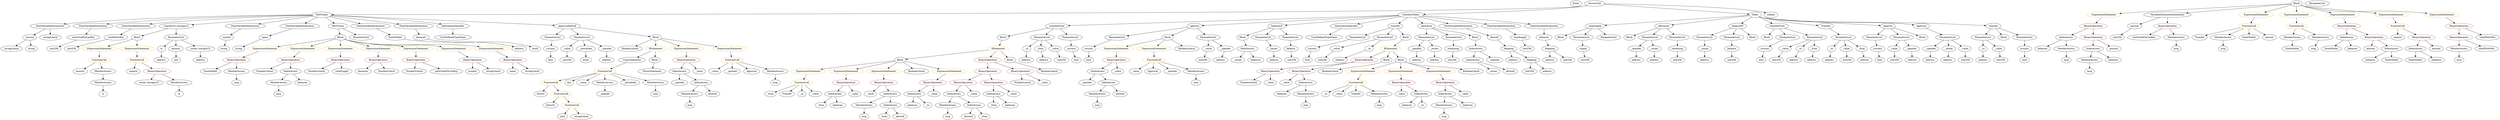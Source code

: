 strict digraph {
	graph [bb="0,0,13370,756"];
	node [label="\N"];
	Enter	[height=0.5,
		pos="8236.1,738",
		width=0.83628];
	IndexAccess_Unnamed_1	[color=black,
		height=0.5,
		label=IndexAccess,
		pos="7732.1,162",
		width=1.6402];
	MemberAccess_Unnamed_1	[color=black,
		height=0.5,
		label=MemberAccess,
		pos="7726.1,90",
		width=1.9174];
	IndexAccess_Unnamed_1 -> MemberAccess_Unnamed_1	[pos="e,7727.5,108.1 7730.6,143.7 7729.9,136.41 7729.2,127.73 7728.5,119.54"];
	Identifier_balances_1	[color=black,
		height=0.5,
		label=balances,
		pos="7856.1,90",
		width=1.1828];
	IndexAccess_Unnamed_1 -> Identifier_balances_1	[pos="e,7831.4,104.9 7759.3,145.64 7777.6,135.29 7801.9,121.55 7821.6,110.44"];
	ElementaryTypeName_bool_1	[color=black,
		height=0.5,
		label=bool,
		pos="9331.1,378",
		width=0.76697];
	FunctionDefinition_transferFrom_1	[color=black,
		height=0.5,
		label=transferFrom,
		pos="5573.1,594",
		width=1.6402];
	Block_Unnamed_9	[color=black,
		height=0.5,
		label=Block,
		pos="5307.1,522",
		width=0.90558];
	FunctionDefinition_transferFrom_1 -> Block_Unnamed_9	[pos="e,5335.9,530.6 5529.4,581.52 5478.8,568.2 5396,546.41 5347,533.52"];
	ParameterList_Unnamed_16	[color=black,
		height=0.5,
		label=ParameterList,
		pos="5493.1,522",
		width=1.7095];
	FunctionDefinition_transferFrom_1 -> ParameterList_Unnamed_16	[pos="e,5511.8,539.39 5554.5,576.76 5544.4,567.91 5531.7,556.77 5520.4,546.93"];
	ParameterList_Unnamed_17	[color=black,
		height=0.5,
		label=ParameterList,
		pos="5653.1,522",
		width=1.7095];
	FunctionDefinition_transferFrom_1 -> ParameterList_Unnamed_17	[pos="e,5634.3,539.39 5591.6,576.76 5601.7,567.91 5614.5,556.77 5625.7,546.93"];
	VariableDeclaration_decimals	[color=black,
		height=0.5,
		label=decimals,
		pos="2170.1,522",
		width=1.1967];
	ElementaryTypeName_uint8	[color=black,
		height=0.5,
		label=uint8,
		pos="2782.1,450",
		width=0.7947];
	VariableDeclaration_decimals -> ElementaryTypeName_uint8	[pos="e,2760.6,462.41 2206,511.58 2218,508.74 2231.5,505.88 2244.1,504 2464.8,470.91 2528.8,523.49 2745.1,468 2746.7,467.58 2748.3,467.1 \
2750,466.56"];
	Identifier__from_4	[color=black,
		height=0.5,
		label=_from,
		pos="4077.1,162",
		width=0.93331];
	FunctionDefinition_approve_1	[color=black,
		height=0.5,
		label=approve,
		pos="6247.1,594",
		width=1.1412];
	ParameterList_Unnamed_21	[color=black,
		height=0.5,
		label=ParameterList,
		pos="5960.1,522",
		width=1.7095];
	FunctionDefinition_approve_1 -> ParameterList_Unnamed_21	[pos="e,6006,534.2 6211.9,584.42 6163.2,572.55 6074.8,551 6016.8,536.84"];
	Block_Unnamed_13	[color=black,
		height=0.5,
		label=Block,
		pos="6175.1,522",
		width=0.90558];
	FunctionDefinition_approve_1 -> Block_Unnamed_13	[pos="e,6190.3,537.86 6230.7,577.12 6221.2,567.82 6208.9,555.93 6198.4,545.67"];
	ParameterList_Unnamed_20	[color=black,
		height=0.5,
		label=ParameterList,
		pos="6391.1,522",
		width=1.7095];
	FunctionDefinition_approve_1 -> ParameterList_Unnamed_20	[pos="e,6360.2,538 6273.8,580 6295.2,569.58 6325.6,554.8 6350.1,542.9"];
	stringLiteral_Unnamed	[color=black,
		height=0.5,
		label=stringLiteral,
		pos="54.058,450",
		width=1.5016];
	ParameterList_Unnamed_13	[color=black,
		height=0.5,
		label=ParameterList,
		pos="10336,522",
		width=1.7095];
	VariableDeclaration__spender	[color=black,
		height=0.5,
		label=_spender,
		pos="10264,450",
		width=1.2521];
	ParameterList_Unnamed_13 -> VariableDeclaration__spender	[pos="e,10281,466.99 10319,504.41 10310,495.57 10299,484.53 10289,474.79"];
	VariableDeclaration__owner	[color=black,
		height=0.5,
		label=_owner,
		pos="10366,450",
		width=1.0719];
	ParameterList_Unnamed_13 -> VariableDeclaration__owner	[pos="e,10359,468.1 10343,503.7 10347,496.15 10351,487.12 10354,478.68"];
	VariableDeclaration__value_1	[color=black,
		height=0.5,
		label=_value,
		pos="10457,450",
		width=0.96103];
	ParameterList_Unnamed_13 -> VariableDeclaration__value_1	[pos="e,10435,463.91 10363,505.46 10381,494.88 10406,480.81 10425,469.63"];
	BinaryOperation_Unnamed_21	[color=brown,
		height=0.5,
		label=BinaryOperation,
		pos="13157,594",
		width=1.9867];
	BinaryOperation_Unnamed_22	[color=brown,
		height=0.5,
		label=BinaryOperation,
		pos="13157,522",
		width=1.9867];
	BinaryOperation_Unnamed_21 -> BinaryOperation_Unnamed_22	[pos="e,13157,540.1 13157,575.7 13157,568.41 13157,559.73 13157,551.54"];
	Identifier_totalEthInWei	[color=black,
		height=0.5,
		label=totalEthInWei,
		pos="13308,522",
		width=1.7095];
	BinaryOperation_Unnamed_21 -> Identifier_totalEthInWei	[pos="e,13276,537.73 13190,577.64 13213,567.3 13242,553.57 13266,542.47"];
	ElementaryTypeName_address_1	[color=black,
		height=0.5,
		label=address,
		pos="10552,378",
		width=1.0996];
	BooleanLiteral_Unnamed_5	[color=black,
		height=0.5,
		label=BooleanLiteral,
		pos="3306.1,450",
		width=1.7788];
	Parameter__to_3	[color=black,
		height=0.5,
		label=_to,
		pos="5402.1,450",
		width=0.75];
	ElementaryTypeName_address_13	[color=black,
		height=0.5,
		label=address,
		pos="5400.1,378",
		width=1.0996];
	Parameter__to_3 -> ElementaryTypeName_address_13	[pos="e,5400.5,396.1 5401.6,431.7 5401.4,424.41 5401.1,415.73 5400.9,407.54"];
	ParameterList_Unnamed_25	[color=black,
		height=0.5,
		label=ParameterList,
		pos="12372,738",
		width=1.7095];
	IfStatement_Unnamed_1	[color=orange,
		height=0.5,
		label=IfStatement,
		pos="5245.1,450",
		width=1.4739];
	Block_Unnamed_9 -> IfStatement_Unnamed_1	[pos="e,5259.6,467.47 5293.3,505.46 5285.7,496.83 5275.9,485.88 5267.3,476.06"];
	Identifier_name	[color=black,
		height=0.5,
		label=name,
		pos="2679.1,306",
		width=0.83628];
	UserDefinedTypeName_Unnamed	[color=black,
		height=0.5,
		label=UserDefinedTypeName,
		pos="7032.1,522",
		width=2.7214];
	StateVariableDeclaration_Unnamed_6	[color=black,
		height=0.5,
		label=StateVariableDeclaration,
		pos="253.06,594",
		width=2.8184];
	VariableDeclaration_version	[color=black,
		height=0.5,
		label=version,
		pos="143.06,522",
		width=1.0442];
	StateVariableDeclaration_Unnamed_6 -> VariableDeclaration_version	[pos="e,165.12,537.04 226.71,576.23 210.98,566.23 190.92,553.46 174.38,542.93"];
	stringLiteral_Unnamed_1	[color=black,
		height=0.5,
		label=stringLiteral,
		pos="253.06,522",
		width=1.5016];
	StateVariableDeclaration_Unnamed_6 -> stringLiteral_Unnamed_1	[pos="e,253.06,540.1 253.06,575.7 253.06,568.41 253.06,559.73 253.06,551.54"];
	ExpressionStatement_Unnamed_19	[color=orange,
		height=0.5,
		label=ExpressionStatement,
		pos="11176,666",
		width=2.458];
	BinaryOperation_Unnamed_27	[color=brown,
		height=0.5,
		label=BinaryOperation,
		pos="11155,594",
		width=1.9867];
	ExpressionStatement_Unnamed_19 -> BinaryOperation_Unnamed_27	[pos="e,11160,612.1 11171,647.7 11169,640.24 11166,631.32 11163,622.97"];
	ExpressionStatement_Unnamed_6	[color=orange,
		height=0.5,
		label=ExpressionStatement,
		pos="4278.1,306",
		width=2.458];
	FunctionCall_Unnamed_1	[color=orange,
		height=0.5,
		label=FunctionCall,
		pos="4258.1,234",
		width=1.6125];
	ExpressionStatement_Unnamed_6 -> FunctionCall_Unnamed_1	[pos="e,4262.9,252.1 4273.1,287.7 4271,280.24 4268.4,271.32 4266,262.97"];
	BinaryOperation_Unnamed_8	[color=brown,
		height=0.5,
		label=BinaryOperation,
		pos="5183.1,234",
		width=1.9867];
	IndexAccess_Unnamed_4	[color=black,
		height=0.5,
		label=IndexAccess,
		pos="5121.1,162",
		width=1.6402];
	BinaryOperation_Unnamed_8 -> IndexAccess_Unnamed_4	[pos="e,5135.9,179.79 5168,216.05 5160.7,207.71 5151.6,197.49 5143.4,188.25"];
	Identifier__value_6	[color=black,
		height=0.5,
		label=_value,
		pos="5233.1,162",
		width=0.96103];
	BinaryOperation_Unnamed_8 -> Identifier__value_6	[pos="e,5221.4,179.31 5195.2,216.05 5201.1,207.77 5208.3,197.62 5214.9,188.42"];
	IndexAccess_Unnamed_19	[color=black,
		height=0.5,
		label=IndexAccess,
		pos="11006,522",
		width=1.6402];
	Identifier_balances_11	[color=black,
		height=0.5,
		label=balances,
		pos="10877,450",
		width=1.1828];
	IndexAccess_Unnamed_19 -> Identifier_balances_11	[pos="e,10902,464.74 10978,505.81 10959,495.35 10933,481.38 10912,470.16"];
	MemberAccess_Unnamed_11	[color=black,
		height=0.5,
		label=MemberAccess,
		pos="11007,450",
		width=1.9174];
	IndexAccess_Unnamed_19 -> MemberAccess_Unnamed_11	[pos="e,11007,468.1 11006,503.7 11006,496.41 11007,487.73 11007,479.54"];
	BinaryOperation_Unnamed_10	[color=brown,
		height=0.5,
		label=BinaryOperation,
		pos="5009.1,234",
		width=1.9867];
	IndexAccess_Unnamed_6	[color=black,
		height=0.5,
		label=IndexAccess,
		pos="4897.1,162",
		width=1.6402];
	BinaryOperation_Unnamed_10 -> IndexAccess_Unnamed_6	[pos="e,4922.1,178.67 4983.1,216.76 4967.7,207.18 4948.1,194.92 4931.5,184.53"];
	Identifier__value_8	[color=black,
		height=0.5,
		label=_value,
		pos="5009.1,162",
		width=0.96103];
	BinaryOperation_Unnamed_10 -> Identifier__value_8	[pos="e,5009.1,180.1 5009.1,215.7 5009.1,208.41 5009.1,199.73 5009.1,191.54"];
	ElementaryTypeName_address_23	[color=black,
		height=0.5,
		label=address,
		pos="1037.1,378",
		width=1.0996];
	Parameter_success_3	[color=black,
		height=0.5,
		label=success,
		pos="6997.1,450",
		width=1.1135];
	ElementaryTypeName_bool_3	[color=black,
		height=0.5,
		label=bool,
		pos="6934.1,378",
		width=0.76697];
	Parameter_success_3 -> ElementaryTypeName_bool_3	[pos="e,6947.3,393.72 6982.4,432.76 6974.2,423.64 6963.9,412.11 6954.8,402.06"];
	Block_Unnamed_3	[color=black,
		height=0.5,
		label=Block,
		pos="9376.1,522",
		width=0.90558];
	ParameterList_Unnamed_2	[color=black,
		height=0.5,
		label=ParameterList,
		pos="9040.1,522",
		width=1.7095];
	Parameter__owner	[color=black,
		height=0.5,
		label=_owner,
		pos="9040.1,450",
		width=1.0719];
	ParameterList_Unnamed_2 -> Parameter__owner	[pos="e,9040.1,468.1 9040.1,503.7 9040.1,496.41 9040.1,487.73 9040.1,479.54"];
	ElementaryTypeName_string_2	[color=black,
		height=0.5,
		label=string,
		pos="157.06,450",
		width=0.864];
	ElementaryTypeName_uint256_14	[color=black,
		height=0.5,
		label=uint256,
		pos="8147.1,306",
		width=1.0442];
	Identifier__to_1	[color=black,
		height=0.5,
		label=_to,
		pos="7058.1,162",
		width=0.75];
	BinaryOperation_Unnamed_14	[color=brown,
		height=0.5,
		label=BinaryOperation,
		pos="1497.1,378",
		width=1.9867];
	NumberLiteral_Unnamed_2	[color=black,
		height=0.5,
		label=NumberLiteral,
		pos="1356.1,306",
		width=1.765];
	BinaryOperation_Unnamed_14 -> NumberLiteral_Unnamed_2	[pos="e,1386.3,322.01 1465.8,361.46 1445.3,351.31 1418.4,337.95 1396.4,327.01"];
	IndexAccess_Unnamed_15	[color=black,
		height=0.5,
		label=IndexAccess,
		pos="1497.1,306",
		width=1.6402];
	BinaryOperation_Unnamed_14 -> IndexAccess_Unnamed_15	[pos="e,1497.1,324.1 1497.1,359.7 1497.1,352.41 1497.1,343.73 1497.1,335.54"];
	MemberAccess_Unnamed_7	[color=black,
		height=0.5,
		label=MemberAccess,
		pos="1432.1,234",
		width=1.9174];
	Identifier_msg_7	[color=black,
		height=0.5,
		label=msg,
		pos="1432.1,162",
		width=0.75];
	MemberAccess_Unnamed_7 -> Identifier_msg_7	[pos="e,1432.1,180.1 1432.1,215.7 1432.1,208.41 1432.1,199.73 1432.1,191.54"];
	NumberLiteral_Unnamed_1	[color=black,
		height=0.5,
		label=NumberLiteral,
		pos="5497.1,234",
		width=1.765];
	Identifier_msg	[color=black,
		height=0.5,
		label=msg,
		pos="6944.1,90",
		width=0.75];
	ElementaryTypeName_string	[color=black,
		height=0.5,
		label=string,
		pos="1242.1,450",
		width=0.864];
	NumberLiteral_Unnamed	[color=black,
		height=0.5,
		label=NumberLiteral,
		pos="6629.1,234",
		width=1.765];
	Parameter__value_1	[color=black,
		height=0.5,
		label=_value,
		pos="9447.1,450",
		width=0.96103];
	ElementaryTypeName_uint256_3	[color=black,
		height=0.5,
		label=uint256,
		pos="9414.1,378",
		width=1.0442];
	Parameter__value_1 -> ElementaryTypeName_uint256_3	[pos="e,9422,395.79 9439.1,432.05 9435.4,424.23 9430.9,414.75 9426.8,405.98"];
	ElementaryTypeName_bool_4	[color=black,
		height=0.5,
		label=bool,
		pos="5675.1,378",
		width=0.76697];
	FunctionCall_Unnamed_8	[color=orange,
		height=0.5,
		label=FunctionCall,
		pos="3860.1,378",
		width=1.6125];
	Identifier__value_15	[color=black,
		height=0.5,
		label=_value,
		pos="3762.1,306",
		width=0.96103];
	FunctionCall_Unnamed_8 -> Identifier__value_15	[pos="e,3781.9,321.16 3837.8,361.12 3824,351.26 3806.1,338.47 3791.2,327.81"];
	Identifier__spender_4	[color=black,
		height=0.5,
		label=_spender,
		pos="3860.1,306",
		width=1.2521];
	FunctionCall_Unnamed_8 -> Identifier__spender_4	[pos="e,3860.1,324.1 3860.1,359.7 3860.1,352.41 3860.1,343.73 3860.1,335.54"];
	Identifier_Approval_1	[color=black,
		height=0.5,
		label=Approval,
		pos="3969.1,306",
		width=1.266];
	FunctionCall_Unnamed_8 -> Identifier_Approval_1	[pos="e,3945.8,321.94 3884.5,361.29 3899.8,351.45 3919.8,338.65 3936.4,327.96"];
	MemberAccess_Unnamed_20	[color=black,
		height=0.5,
		label=MemberAccess,
		pos="4102.1,306",
		width=1.9174];
	FunctionCall_Unnamed_8 -> MemberAccess_Unnamed_20	[pos="e,4057.2,319.97 3901.4,365.05 3941.3,353.49 4002.1,335.9 4046.3,323.11"];
	Parameter_success_5	[color=black,
		height=0.5,
		label=success,
		pos="5761.1,450",
		width=1.1135];
	ParameterList_Unnamed_21 -> Parameter_success_5	[pos="e,5791.8,461.82 5921.7,507.5 5887.5,495.49 5837.7,477.97 5802.6,465.63"];
	FunctionDefinition_balanceOf_1	[color=black,
		height=0.5,
		label=balanceOf,
		pos="6784.1,594",
		width=1.3491];
	Block_Unnamed_12	[color=black,
		height=0.5,
		label=Block,
		pos="6601.1,522",
		width=0.90558];
	FunctionDefinition_balanceOf_1 -> Block_Unnamed_12	[pos="e,6626.6,533.75 6750.1,580.7 6721.2,570.17 6678.8,554.46 6642.1,540 6640.3,539.32 6638.6,538.62 6636.8,537.9"];
	ParameterList_Unnamed_18	[color=black,
		height=0.5,
		label=ParameterList,
		pos="6713.1,522",
		width=1.7095];
	FunctionDefinition_balanceOf_1 -> ParameterList_Unnamed_18	[pos="e,6729.9,539.63 6767.6,576.76 6758.8,568.06 6747.7,557.15 6737.8,547.43"];
	ParameterList_Unnamed_19	[color=black,
		height=0.5,
		label=ParameterList,
		pos="6854.1,522",
		width=1.7095];
	FunctionDefinition_balanceOf_1 -> ParameterList_Unnamed_19	[pos="e,6837.4,539.63 6800.3,576.76 6808.9,568.14 6819.7,557.36 6829.3,547.73"];
	ParameterList_Unnamed_4	[color=black,
		height=0.5,
		label=ParameterList,
		pos="10552,522",
		width=1.7095];
	Parameter__to	[color=black,
		height=0.5,
		label=_to,
		pos="10552,450",
		width=0.75];
	ParameterList_Unnamed_4 -> Parameter__to	[pos="e,10552,468.1 10552,503.7 10552,496.41 10552,487.73 10552,479.54"];
	Parameter__value	[color=black,
		height=0.5,
		label=_value,
		pos="10640,450",
		width=0.96103];
	ParameterList_Unnamed_4 -> Parameter__value	[pos="e,10622,465.72 10572,504.76 10584,495.27 10600,483.17 10613,472.85"];
	ParameterList_Unnamed_7	[color=black,
		height=0.5,
		label=ParameterList,
		pos="9488.1,522",
		width=1.7095];
	Parameter_success_1	[color=black,
		height=0.5,
		label=success,
		pos="9332.1,450",
		width=1.1135];
	ParameterList_Unnamed_7 -> Parameter_success_1	[pos="e,9359.8,463.43 9455.4,506.33 9430.5,495.16 9396.2,479.76 9370,468.04"];
	ExpressionStatement_Unnamed_7	[color=orange,
		height=0.5,
		label=ExpressionStatement,
		pos="5908.1,450",
		width=2.458];
	Block_Unnamed_13 -> ExpressionStatement_Unnamed_7	[pos="e,5960.7,464.81 6146,513.38 6104.4,502.49 6027,482.2 5971.8,467.71"];
	ExpressionStatement_Unnamed_8	[color=orange,
		height=0.5,
		label=ExpressionStatement,
		pos="6103.1,450",
		width=2.458];
	Block_Unnamed_13 -> ExpressionStatement_Unnamed_8	[pos="e,6120.7,468.13 6159.4,505.81 6150.5,497.14 6139.1,486.05 6128.9,476.12"];
	BooleanLiteral_Unnamed_4	[color=black,
		height=0.5,
		label=BooleanLiteral,
		pos="6274.1,450",
		width=1.7788];
	Block_Unnamed_13 -> BooleanLiteral_Unnamed_4	[pos="e,6251.1,467.26 6194.6,507.17 6208.1,497.67 6226.2,484.83 6241.8,473.83"];
	ElementaryTypeName_address_3	[color=black,
		height=0.5,
		label=address,
		pos="9509.1,378",
		width=1.0996];
	ExpressionStatement_Unnamed_15	[color=orange,
		height=0.5,
		label=ExpressionStatement,
		pos="1380.1,450",
		width=2.458];
	BinaryOperation_Unnamed_20	[color=brown,
		height=0.5,
		label=BinaryOperation,
		pos="1205.1,378",
		width=1.9867];
	ExpressionStatement_Unnamed_15 -> BinaryOperation_Unnamed_20	[pos="e,1242,393.77 1341.2,433.46 1315.1,423.01 1280.5,409.16 1252.7,398.04"];
	VariableDeclaration_allowed	[color=black,
		height=0.5,
		label=allowed,
		pos="7943.1,522",
		width=1.0858];
	Mapping_Unnamed_1	[color=black,
		height=0.5,
		label=Mapping,
		pos="8020.1,450",
		width=1.2105];
	VariableDeclaration_allowed -> Mapping_Unnamed_1	[pos="e,8002.8,466.73 7960.1,505.46 7970.2,496.29 7983.2,484.49 7994.5,474.22"];
	ContractDefinition_MyFiChain	[color=black,
		height=0.5,
		label=MyFiChain,
		pos="1669.1,666",
		width=1.4462];
	ContractDefinition_MyFiChain -> StateVariableDeclaration_Unnamed_6	[pos="e,324.56,607.15 1616.7,664.96 1440,664.39 849.31,658.87 364.06,612 354.85,611.11 345.25,609.97 335.71,608.69"];
	StateVariableDeclaration_Unnamed_7	[color=black,
		height=0.5,
		label=StateVariableDeclaration,
		pos="474.06,594",
		width=2.8184];
	ContractDefinition_MyFiChain -> StateVariableDeclaration_Unnamed_7	[pos="e,545.87,607.1 1616.7,664.35 1460,662 980.39,651.83 585.06,612 576.03,611.09 566.61,609.95 557.24,608.69"];
	StateVariableDeclaration_Unnamed_8	[color=black,
		height=0.5,
		label=StateVariableDeclaration,
		pos="695.06,594",
		width=2.8184];
	ContractDefinition_MyFiChain -> StateVariableDeclaration_Unnamed_8	[pos="e,767.18,607.02 1617.4,663.46 1483.2,659.11 1112.8,644.84 806.06,612 797.1,611.04 787.76,609.87 778.47,608.61"];
	FunctionDefinition_transferTo_txorigin15	[color=black,
		height=0.5,
		label=transferTo_txorigin15,
		pos="906.06,594",
		width=2.5412];
	ContractDefinition_MyFiChain -> FunctionDefinition_transferTo_txorigin15	[pos="e,987.7,602.49 1619,660.41 1493.1,648.86 1161.9,618.48 999.13,603.54"];
	StateVariableDeclaration_Unnamed_5	[color=black,
		height=0.5,
		label=StateVariableDeclaration,
		pos="1258.1,594",
		width=2.8184];
	ContractDefinition_MyFiChain -> StateVariableDeclaration_Unnamed_5	[pos="e,1329.5,607.17 1623.1,657.17 1554.8,645.55 1425.6,623.54 1340.7,609.07"];
	StateVariableDeclaration_Unnamed_3	[color=black,
		height=0.5,
		label=StateVariableDeclaration,
		pos="1496.1,594",
		width=2.8184];
	ContractDefinition_MyFiChain -> StateVariableDeclaration_Unnamed_3	[pos="e,1535.6,610.98 1636.1,651.67 1610.6,641.35 1574.9,626.9 1545.9,615.17"];
	FunctionDefinition_MyFiChain	[color=black,
		height=0.5,
		label=MyFiChain,
		pos="1755.1,594",
		width=1.4462];
	ContractDefinition_MyFiChain -> FunctionDefinition_MyFiChain	[pos="e,1735.3,611.06 1688.6,649.12 1699.8,639.96 1714.2,628.29 1726.6,618.13"];
	StateVariableDeclaration_Unnamed_9	[color=black,
		height=0.5,
		label=StateVariableDeclaration,
		pos="1927.1,594",
		width=2.8184];
	ContractDefinition_MyFiChain -> StateVariableDeclaration_Unnamed_9	[pos="e,1873,609.67 1709.1,654.14 1749.9,643.06 1814,625.69 1862.1,612.63"];
	StateVariableDeclaration_Unnamed_4	[color=black,
		height=0.5,
		label=StateVariableDeclaration,
		pos="2148.1,594",
		width=2.8184];
	ContractDefinition_MyFiChain -> StateVariableDeclaration_Unnamed_4	[pos="e,2073.4,606.52 1716.7,658.28 1786.9,648.34 1922.1,629.08 2037.1,612 2045.2,610.78 2053.8,609.51 2062.3,608.22"];
	InheritanceSpecifier_Unnamed_1	[color=black,
		height=0.5,
		label=InheritanceSpecifier,
		pos="2351.1,594",
		width=2.3333];
	ContractDefinition_MyFiChain -> InheritanceSpecifier_Unnamed_1	[pos="e,2290.7,606.87 1720.1,661.98 1822.4,655.58 2059.9,638.96 2258.1,612 2265,611.06 2272.2,609.95 2279.4,608.77"];
	FunctionDefinition_approveAndCall	[color=black,
		height=0.5,
		label=approveAndCall,
		pos="2967.1,594",
		width=1.9867];
	ContractDefinition_MyFiChain -> FunctionDefinition_approveAndCall	[pos="e,2897.7,598.74 1720.3,662.23 1919.6,651.49 2643.1,612.47 2886.5,599.34"];
	Identifier__value	[color=black,
		height=0.5,
		label=_value,
		pos="6832.1,234",
		width=0.96103];
	Parameter_success	[color=black,
		height=0.5,
		label=success,
		pos="10776,450",
		width=1.1135];
	ElementaryTypeName_bool	[color=black,
		height=0.5,
		label=bool,
		pos="10776,378",
		width=0.76697];
	Parameter_success -> ElementaryTypeName_bool	[pos="e,10776,396.1 10776,431.7 10776,424.41 10776,415.73 10776,407.54"];
	FunctionCall_Unnamed_10	[color=orange,
		height=0.5,
		label=FunctionCall,
		pos="2850.1,234",
		width=1.6125];
	ElementaryTypeName_bytes4	[color=black,
		height=0.5,
		label=bytes4,
		pos="2795.1,162",
		width=0.97489];
	FunctionCall_Unnamed_10 -> ElementaryTypeName_bytes4	[pos="e,2807.5,178.83 2836.7,216.05 2830.1,207.56 2821.9,197.11 2814.5,187.73"];
	FunctionCall_Unnamed_11	[color=orange,
		height=0.5,
		label=FunctionCall,
		pos="2906.1,162",
		width=1.6125];
	FunctionCall_Unnamed_10 -> FunctionCall_Unnamed_11	[pos="e,2892.6,179.79 2863.6,216.05 2870.2,207.8 2878.3,197.7 2885.6,188.54"];
	BinaryOperation_Unnamed_13	[color=brown,
		height=0.5,
		label=BinaryOperation,
		pos="5908.1,378",
		width=1.9867];
	ExpressionStatement_Unnamed_7 -> BinaryOperation_Unnamed_13	[pos="e,5908.1,396.1 5908.1,431.7 5908.1,424.41 5908.1,415.73 5908.1,407.54"];
	Parameter_to	[color=black,
		height=0.5,
		label=to,
		pos="822.06,450",
		width=0.75];
	ElementaryTypeName_address_22	[color=black,
		height=0.5,
		label=address,
		pos="821.06,378",
		width=1.0996];
	Parameter_to -> ElementaryTypeName_address_22	[pos="e,821.3,396.1 821.81,431.7 821.71,424.41 821.58,415.73 821.47,407.54"];
	UnaryOperation_Unnamed	[color=black,
		height=0.5,
		label=UnaryOperation,
		pos="3313.1,378",
		width=1.9452];
	FunctionCall_Unnamed_9	[color=orange,
		height=0.5,
		label=FunctionCall,
		pos="3155.1,306",
		width=1.6125];
	UnaryOperation_Unnamed -> FunctionCall_Unnamed_9	[pos="e,3187.3,321.27 3279.2,361.98 3255.4,351.44 3223.3,337.25 3197.8,325.93"];
	ElementaryTypeName_uint256_2	[color=black,
		height=0.5,
		label=uint256,
		pos="10647,378",
		width=1.0442];
	VariableDeclaration_unitsOneEthCanBuy	[color=black,
		height=0.5,
		label=unitsOneEthCanBuy,
		pos="411.06,522",
		width=2.3887];
	StateVariableDeclaration_Unnamed_7 -> VariableDeclaration_unitsOneEthCanBuy	[pos="e,426.17,539.79 458.81,576.05 451.3,567.71 442.1,557.49 433.78,548.25"];
	VariableDeclarationStatement_Unnamed	[color=black,
		height=0.5,
		label=VariableDeclarationStatement,
		pos="11510,666",
		width=3.3174];
	VariableDeclaration_amount	[color=black,
		height=0.5,
		label=amount,
		pos="11376,594",
		width=1.0581];
	VariableDeclarationStatement_Unnamed -> VariableDeclaration_amount	[pos="e,11401,607.91 11478,648.23 11458,637.65 11432,623.97 11411,613.13"];
	BinaryOperation_Unnamed_23	[color=brown,
		height=0.5,
		label=BinaryOperation,
		pos="11510,594",
		width=1.9867];
	VariableDeclarationStatement_Unnamed -> BinaryOperation_Unnamed_23	[pos="e,11510,612.1 11510,647.7 11510,640.41 11510,631.73 11510,623.54"];
	Identifier_fundsWallet_1	[color=black,
		height=0.5,
		label=fundsWallet,
		pos="12915,378",
		width=1.5293];
	ExpressionStatement_Unnamed_9	[color=orange,
		height=0.5,
		label=ExpressionStatement,
		pos="1575.1,450",
		width=2.458];
	ExpressionStatement_Unnamed_9 -> BinaryOperation_Unnamed_14	[pos="e,1515.8,395.79 1556.2,432.05 1546.6,423.46 1534.8,412.86 1524.2,403.4"];
	ParameterList_Unnamed_3	[color=black,
		height=0.5,
		label=ParameterList,
		pos="9181.1,522",
		width=1.7095];
	Parameter_balance	[color=black,
		height=0.5,
		label=balance,
		pos="9181.1,450",
		width=1.0719];
	ParameterList_Unnamed_3 -> Parameter_balance	[pos="e,9181.1,468.1 9181.1,503.7 9181.1,496.41 9181.1,487.73 9181.1,479.54"];
	FunctionCall_Unnamed_2	[color=orange,
		height=0.5,
		label=FunctionCall,
		pos="6103.1,378",
		width=1.6125];
	Identifier__value_13	[color=black,
		height=0.5,
		label=_value,
		pos="6001.1,306",
		width=0.96103];
	FunctionCall_Unnamed_2 -> Identifier__value_13	[pos="e,6021.4,320.93 6079.9,361.12 6065.3,351.09 6046.3,338.06 6030.6,327.29"];
	Identifier_Approval	[color=black,
		height=0.5,
		label=Approval,
		pos="6099.1,306",
		width=1.266];
	FunctionCall_Unnamed_2 -> Identifier_Approval	[pos="e,6100,324.1 6102.1,359.7 6101.7,352.41 6101.2,343.73 6100.7,335.54"];
	Identifier__spender_1	[color=black,
		height=0.5,
		label=_spender,
		pos="6208.1,306",
		width=1.2521];
	FunctionCall_Unnamed_2 -> Identifier__spender_1	[pos="e,6185.8,321.86 6126.9,361.12 6141.5,351.36 6160.4,338.75 6176.3,328.16"];
	MemberAccess_Unnamed_6	[color=black,
		height=0.5,
		label=MemberAccess,
		pos="6340.1,306",
		width=1.9174];
	FunctionCall_Unnamed_2 -> MemberAccess_Unnamed_6	[pos="e,6295.5,320.15 6144.1,364.89 6182.9,353.4 6241.6,336.07 6284.7,323.36"];
	MemberAccess_Unnamed_3	[color=black,
		height=0.5,
		label=MemberAccess,
		pos="5086.1,90",
		width=1.9174];
	IndexAccess_Unnamed_4 -> MemberAccess_Unnamed_3	[pos="e,5094.6,108.1 5112.4,143.7 5108.6,136.07 5104,126.92 5099.8,118.4"];
	IndexAccess_Unnamed_5	[color=black,
		height=0.5,
		label=IndexAccess,
		pos="5232.1,90",
		width=1.6402];
	IndexAccess_Unnamed_4 -> IndexAccess_Unnamed_5	[pos="e,5207.2,106.66 5146,145.29 5161.3,135.65 5181,123.18 5197.8,112.62"];
	Identifier_Transfer_1	[color=black,
		height=0.5,
		label=Transfer,
		pos="4171.1,162",
		width=1.1689];
	Block_Unnamed_10	[color=black,
		height=0.5,
		label=Block,
		pos="4753.1,378",
		width=0.90558];
	Block_Unnamed_10 -> ExpressionStatement_Unnamed_6	[pos="e,4343.1,318.59 4721.5,372.91 4656.6,364.43 4503.9,344.07 4376.1,324 4369,322.89 4361.6,321.69 4354.3,320.46"];
	ExpressionStatement_Unnamed_4	[color=orange,
		height=0.5,
		label=ExpressionStatement,
		pos="4473.1,306",
		width=2.458];
	Block_Unnamed_10 -> ExpressionStatement_Unnamed_4	[pos="e,4527.4,320.59 4723.6,369.64 4680,358.73 4596.9,337.96 4538.4,323.34"];
	ExpressionStatement_Unnamed_5	[color=orange,
		height=0.5,
		label=ExpressionStatement,
		pos="4668.1,306",
		width=2.458];
	Block_Unnamed_10 -> ExpressionStatement_Unnamed_5	[pos="e,4688.6,323.95 4735.4,362.5 4724.5,353.47 4710.1,341.64 4697.5,331.23"];
	BooleanLiteral_Unnamed_2	[color=black,
		height=0.5,
		label=BooleanLiteral,
		pos="4839.1,306",
		width=1.7788];
	Block_Unnamed_10 -> BooleanLiteral_Unnamed_2	[pos="e,4818.9,323.45 4770.9,362.5 4782.2,353.26 4797.2,341.07 4810.2,330.47"];
	ExpressionStatement_Unnamed_3	[color=orange,
		height=0.5,
		label=ExpressionStatement,
		pos="5010.1,306",
		width=2.458];
	Block_Unnamed_10 -> ExpressionStatement_Unnamed_3	[pos="e,4958.6,321.02 4782,369.11 4822,358.22 4895,338.33 4947.7,323.99"];
	Identifier__spender	[color=black,
		height=0.5,
		label=_spender,
		pos="5751.1,234",
		width=1.2521];
	ElementaryTypeName_bytes	[color=black,
		height=0.5,
		label=bytes,
		pos="3065.1,378",
		width=0.85014];
	VariableDeclaration_symbol	[color=black,
		height=0.5,
		label=symbol,
		pos="1194.1,522",
		width=1.0581];
	ElementaryTypeName_string_1	[color=black,
		height=0.5,
		label=string,
		pos="1162.1,450",
		width=0.864];
	VariableDeclaration_symbol -> ElementaryTypeName_string_1	[pos="e,1169.7,467.79 1186.3,504.05 1182.7,496.23 1178.4,486.75 1174.4,477.98"];
	ExpressionStatement_Unnamed_23	[color=orange,
		height=0.5,
		label=ExpressionStatement,
		pos="494.06,450",
		width=2.458];
	FunctionCall_Unnamed_7	[color=orange,
		height=0.5,
		label=FunctionCall,
		pos="494.06,378",
		width=1.6125];
	ExpressionStatement_Unnamed_23 -> FunctionCall_Unnamed_7	[pos="e,494.06,396.1 494.06,431.7 494.06,424.41 494.06,415.73 494.06,407.54"];
	Identifier_msg_12	[color=black,
		height=0.5,
		label=msg,
		pos="11137,306",
		width=0.75];
	MemberAccess_Unnamed_14	[color=black,
		height=0.5,
		label=MemberAccess,
		pos="12233,522",
		width=1.9174];
	Identifier_fundsWallet_5	[color=black,
		height=0.5,
		label=fundsWallet,
		pos="12233,450",
		width=1.5293];
	MemberAccess_Unnamed_14 -> Identifier_fundsWallet_5	[pos="e,12233,468.1 12233,503.7 12233,496.41 12233,487.73 12233,479.54"];
	Identifier_allowed	[color=black,
		height=0.5,
		label=allowed,
		pos="5201.1,18",
		width=1.0858];
	ParameterList_Unnamed_22	[color=black,
		height=0.5,
		label=ParameterList,
		pos="7579.1,522",
		width=1.7095];
	Parameter__spender_3	[color=black,
		height=0.5,
		label=_spender,
		pos="7523.1,450",
		width=1.2521];
	ParameterList_Unnamed_22 -> Parameter__spender_3	[pos="e,7536.1,467.31 7565.5,504.05 7558.8,495.68 7550.6,485.4 7543.2,476.13"];
	Parameter__owner_3	[color=black,
		height=0.5,
		label=_owner,
		pos="7625.1,450",
		width=1.0719];
	ParameterList_Unnamed_22 -> Parameter__owner_3	[pos="e,7614.3,467.31 7590.2,504.05 7595.6,495.85 7602.2,485.83 7608.2,476.71"];
	Identifier__from	[color=black,
		height=0.5,
		label=_from,
		pos="5343.1,90",
		width=0.93331];
	ElementaryTypeName_uint256_1	[color=black,
		height=0.5,
		label=uint256,
		pos="9181.1,378",
		width=1.0442];
	Parameter_balance -> ElementaryTypeName_uint256_1	[pos="e,9181.1,396.1 9181.1,431.7 9181.1,424.41 9181.1,415.73 9181.1,407.54"];
	Identifier_balances_2	[color=black,
		height=0.5,
		label=balances,
		pos="7513.1,90",
		width=1.1828];
	Identifier_Transfer_2	[color=black,
		height=0.5,
		label=Transfer,
		pos="11726,522",
		width=1.1689];
	Parameter_success_4	[color=black,
		height=0.5,
		label=success,
		pos="5663.1,450",
		width=1.1135];
	Parameter_success_4 -> ElementaryTypeName_bool_4	[pos="e,5672.1,396.1 5666,431.7 5667.3,424.32 5668.8,415.52 5670.2,407.25"];
	Block_Unnamed	[color=black,
		height=0.5,
		label=Block,
		pos="8281.1,522",
		width=0.90558];
	Identifier_fundsWallet_2	[color=black,
		height=0.5,
		label=fundsWallet,
		pos="12451,450",
		width=1.5293];
	Identifier_amount_4	[color=black,
		height=0.5,
		label=amount,
		pos="387.06,306",
		width=1.0581];
	ElementaryTypeName_uint256_18	[color=black,
		height=0.5,
		label=uint256,
		pos="11282,522",
		width=1.0442];
	VariableDeclaration_amount -> ElementaryTypeName_uint256_18	[pos="e,11302,537.73 11357,578.5 11343,568.61 11326,555.36 11311,544.29"];
	ElementaryTypeName_uint256_8	[color=black,
		height=0.5,
		label=uint256,
		pos="7017.1,378",
		width=1.0442];
	Parameter__value_3	[color=black,
		height=0.5,
		label=_value,
		pos="7100.1,450",
		width=0.96103];
	Parameter__value_3 -> ElementaryTypeName_uint256_8	[pos="e,7034.9,394.07 7082.5,434.15 7071.2,424.66 7056.4,412.16 7043.7,401.47"];
	IndexAccess_Unnamed_14	[color=black,
		height=0.5,
		label=IndexAccess,
		pos="7843.1,378",
		width=1.6402];
	Identifier__owner_1	[color=black,
		height=0.5,
		label=_owner,
		pos="7933.1,306",
		width=1.0719];
	IndexAccess_Unnamed_14 -> Identifier__owner_1	[pos="e,7913.8,321.95 7863.9,360.76 7876.2,351.25 7891.8,339.1 7905.1,328.77"];
	Identifier_allowed_3	[color=black,
		height=0.5,
		label=allowed,
		pos="8029.1,306",
		width=1.0858];
	IndexAccess_Unnamed_14 -> Identifier_allowed_3	[pos="e,7999.6,318.1 7879.4,363.34 7910.9,351.47 7956.5,334.31 7989.1,322.05"];
	ElementaryTypeName_address_21	[color=black,
		height=0.5,
		label=address,
		pos="2696.1,450",
		width=1.0996];
	Identifier_symbol	[color=black,
		height=0.5,
		label=symbol,
		pos="2467.1,306",
		width=1.0581];
	Identifier_balances_9	[color=black,
		height=0.5,
		label=balances,
		pos="12567,450",
		width=1.1828];
	VariableDeclaration_totalEthInWei	[color=black,
		height=0.5,
		label=totalEthInWei,
		pos="577.06,522",
		width=1.7095];
	StateVariableDeclaration_Unnamed_8 -> VariableDeclaration_totalEthInWei	[pos="e,603.47,538.67 666.79,576.23 650.72,566.7 630.43,554.66 613.2,544.44"];
	BinaryOperation_Unnamed_4	[color=brown,
		height=0.5,
		label=BinaryOperation,
		pos="7484.1,234",
		width=1.9867];
	Identifier__value_3	[color=black,
		height=0.5,
		label=_value,
		pos="7484.1,162",
		width=0.96103];
	BinaryOperation_Unnamed_4 -> Identifier__value_3	[pos="e,7484.1,180.1 7484.1,215.7 7484.1,208.41 7484.1,199.73 7484.1,191.54"];
	IndexAccess_Unnamed_2	[color=black,
		height=0.5,
		label=IndexAccess,
		pos="7596.1,162",
		width=1.6402];
	BinaryOperation_Unnamed_4 -> IndexAccess_Unnamed_2	[pos="e,7571,178.67 7510,216.76 7525.4,207.18 7545,194.92 7561.6,184.53"];
	IfStatement_Unnamed_1 -> Block_Unnamed_10	[pos="e,4784.6,383.49 5197,442.16 5101.1,428.52 4887.4,398.11 4795.9,385.1"];
	BinaryOperation_Unnamed_5	[color=brown,
		height=0.5,
		label=BinaryOperation,
		pos="5188.1,378",
		width=1.9867];
	IfStatement_Unnamed_1 -> BinaryOperation_Unnamed_5	[pos="e,5201.9,395.96 5231.5,432.41 5224.8,424.16 5216.6,414.01 5209,404.78"];
	Block_Unnamed_11	[color=black,
		height=0.5,
		label=Block,
		pos="5310.1,378",
		width=0.90558];
	IfStatement_Unnamed_1 -> Block_Unnamed_11	[pos="e,5295.7,394.51 5260.5,432.41 5268.7,423.53 5279,412.44 5288.1,402.67"];
	FunctionDefinition_totalSupply	[color=black,
		height=0.5,
		label=totalSupply,
		pos="8463.1,594",
		width=1.4739];
	FunctionDefinition_totalSupply -> Block_Unnamed	[pos="e,8306.6,533.74 8427.9,580.15 8399.3,569.61 8357.9,554.18 8322.1,540 8320.3,539.32 8318.6,538.62 8316.8,537.9"];
	ParameterList_Unnamed_1	[color=black,
		height=0.5,
		label=ParameterList,
		pos="8393.1,522",
		width=1.7095];
	FunctionDefinition_totalSupply -> ParameterList_Unnamed_1	[pos="e,8409.5,539.47 8446.5,576.41 8437.8,567.78 8427.1,557.06 8417.6,547.5"];
	ParameterList_Unnamed	[color=black,
		height=0.5,
		label=ParameterList,
		pos="8534.1,522",
		width=1.7095];
	FunctionDefinition_totalSupply -> ParameterList_Unnamed	[pos="e,8517.2,539.63 8479.5,576.76 8488.4,568.06 8499.4,557.15 8509.3,547.43"];
	Block_Unnamed_17	[color=black,
		height=0.5,
		label=Block,
		pos="689.06,522",
		width=0.90558];
	FunctionDefinition_transferTo_txorigin15 -> Block_Unnamed_17	[pos="e,716.74,531.93 859.77,578.07 820.4,565.37 764.53,547.35 727.56,535.42"];
	ParameterList_Unnamed_26	[color=black,
		height=0.5,
		label=ParameterList,
		pos="905.06,522",
		width=1.7095];
	FunctionDefinition_transferTo_txorigin15 -> ParameterList_Unnamed_26	[pos="e,905.3,540.1 905.81,575.7 905.71,568.41 905.58,559.73 905.47,551.54"];
	ElementaryTypeName_address_10	[color=black,
		height=0.5,
		label=address,
		pos="10264,378",
		width=1.0996];
	VariableDeclaration__spender -> ElementaryTypeName_address_10	[pos="e,10264,396.1 10264,431.7 10264,424.41 10264,415.73 10264,407.54"];
	IndexAccess_Unnamed_13	[color=black,
		height=0.5,
		label=IndexAccess,
		pos="7851.1,450",
		width=1.6402];
	IndexAccess_Unnamed_13 -> IndexAccess_Unnamed_14	[pos="e,7845,396.1 7849.1,431.7 7848.2,424.41 7847.3,415.73 7846.3,407.54"];
	Identifier__spender_2	[color=black,
		height=0.5,
		label=_spender,
		pos="7965.1,378",
		width=1.2521];
	IndexAccess_Unnamed_13 -> Identifier__spender_2	[pos="e,7941.4,393.54 7876.4,433.46 7892.7,423.41 7914.2,410.2 7932,399.31"];
	Identifier_msg_13	[color=black,
		height=0.5,
		label=msg,
		pos="11855,450",
		width=0.75];
	VariableDeclaration_fundsWallet	[color=black,
		height=0.5,
		label=fundsWallet,
		pos="2024.1,522",
		width=1.5293];
	VariableDeclaration_fundsWallet -> ElementaryTypeName_address_21	[pos="e,2666.9,462.54 2069.8,511.68 2085.1,508.84 2102.3,505.96 2118.1,504 2351.9,474.99 2416.1,515.04 2647.1,468 2650,467.4 2653,466.66 \
2656.1,465.84"];
	BinaryOperation_Unnamed_25	[color=brown,
		height=0.5,
		label=BinaryOperation,
		pos="12535,594",
		width=1.9867];
	IndexAccess_Unnamed_17	[color=black,
		height=0.5,
		label=IndexAccess,
		pos="12535,522",
		width=1.6402];
	BinaryOperation_Unnamed_25 -> IndexAccess_Unnamed_17	[pos="e,12535,540.1 12535,575.7 12535,568.41 12535,559.73 12535,551.54"];
	BinaryOperation_Unnamed_26	[color=brown,
		height=0.5,
		label=BinaryOperation,
		pos="12684,522",
		width=1.9867];
	BinaryOperation_Unnamed_25 -> BinaryOperation_Unnamed_26	[pos="e,12651,538.45 12568,577.64 12589,567.55 12618,554.25 12641,543.29"];
	Identifier_unitsOneEthCanBuy_1	[color=black,
		height=0.5,
		label=unitsOneEthCanBuy,
		pos="11424,522",
		width=2.3887];
	ElementaryTypeName_uint256_5	[color=black,
		height=0.5,
		label=uint256,
		pos="8899.1,378",
		width=1.0442];
	Parameter__value_2	[color=black,
		height=0.5,
		label=_value,
		pos="10058,450",
		width=0.96103];
	ElementaryTypeName_uint256_4	[color=black,
		height=0.5,
		label=uint256,
		pos="10061,378",
		width=1.0442];
	Parameter__value_2 -> ElementaryTypeName_uint256_4	[pos="e,10060,396.1 10059,431.7 10059,424.41 10059,415.73 10060,407.54"];
	IndexAccess_Unnamed_7	[color=black,
		height=0.5,
		label=IndexAccess,
		pos="4450.1,162",
		width=1.6402];
	Identifier__from_2	[color=black,
		height=0.5,
		label=_from,
		pos="4373.1,90",
		width=0.93331];
	IndexAccess_Unnamed_7 -> Identifier__from_2	[pos="e,4389.6,106.04 4431.8,144.41 4421.7,135.22 4409,123.67 4398,113.66"];
	Identifier_balances_5	[color=black,
		height=0.5,
		label=balances,
		pos="4467.1,90",
		width=1.1828];
	IndexAccess_Unnamed_7 -> Identifier_balances_5	[pos="e,4462.9,108.1 4454.3,143.7 4456.1,136.32 4458.2,127.52 4460.2,119.25"];
	Identifier__to	[color=black,
		height=0.5,
		label=_to,
		pos="7601.1,90",
		width=0.75];
	Identifier__from_3	[color=black,
		height=0.5,
		label=_from,
		pos="4729.1,18",
		width=0.93331];
	NumberLiteral_Unnamed_5	[color=black,
		height=0.5,
		label=NumberLiteral,
		pos="2157.1,306",
		width=1.765];
	ElementaryTypeName_address_17	[color=black,
		height=0.5,
		label=address,
		pos="7536.1,378",
		width=1.0996];
	Parameter__spender_3 -> ElementaryTypeName_address_17	[pos="e,7532.9,396.1 7526.3,431.7 7527.6,424.32 7529.3,415.52 7530.8,407.25"];
	BinaryOperation_Unnamed	[color=brown,
		height=0.5,
		label=BinaryOperation,
		pos="7241.1,378",
		width=1.9867];
	BinaryOperation_Unnamed_2	[color=brown,
		height=0.5,
		label=BinaryOperation,
		pos="6745.1,306",
		width=1.9867];
	BinaryOperation_Unnamed -> BinaryOperation_Unnamed_2	[pos="e,6802.1,317.25 7189.1,365.21 7179.8,363.31 7170.2,361.48 7161.1,360 7021.5,337.28 6985,343.85 6845.1,324 6834.8,322.55 6824,320.87 \
6813.4,319.14"];
	BinaryOperation_Unnamed_1	[color=brown,
		height=0.5,
		label=BinaryOperation,
		pos="6926.1,306",
		width=1.9867];
	BinaryOperation_Unnamed -> BinaryOperation_Unnamed_1	[pos="e,6978.6,318.67 7188.7,365.36 7134,353.2 7048.1,334.11 6989.5,321.1"];
	IfStatement_Unnamed_2	[color=orange,
		height=0.5,
		label=IfStatement,
		pos="3441.1,450",
		width=1.4739];
	IfStatement_Unnamed_2 -> UnaryOperation_Unnamed	[pos="e,3341.9,394.8 3413.9,434.15 3395.9,424.31 3372,411.24 3352,400.3"];
	Block_Unnamed_19	[color=black,
		height=0.5,
		label=Block,
		pos="3437.1,378",
		width=0.90558];
	IfStatement_Unnamed_2 -> Block_Unnamed_19	[pos="e,3438,396.1 3440.1,431.7 3439.7,424.41 3439.2,415.73 3438.7,407.54"];
	ElementaryTypeName_bytes32	[color=black,
		height=0.5,
		label=bytes32,
		pos="2848.1,90",
		width=1.0996];
	Parameter_supply	[color=black,
		height=0.5,
		label=supply,
		pos="8427.1,450",
		width=0.98875];
	ElementaryTypeName_uint256	[color=black,
		height=0.5,
		label=uint256,
		pos="8458.1,378",
		width=1.0442];
	Parameter_supply -> ElementaryTypeName_uint256	[pos="e,8450.6,395.79 8434.6,432.05 8438,424.32 8442.1,414.96 8446,406.27"];
	MemberAccess_Unnamed_19	[color=black,
		height=0.5,
		label=MemberAccess,
		pos="3622.1,162",
		width=1.9174];
	Identifier_msg_15	[color=black,
		height=0.5,
		label=msg,
		pos="3622.1,90",
		width=0.75];
	MemberAccess_Unnamed_19 -> Identifier_msg_15	[pos="e,3622.1,108.1 3622.1,143.7 3622.1,136.41 3622.1,127.73 3622.1,119.54"];
	StateVariableDeclaration_Unnamed_5 -> VariableDeclaration_symbol	[pos="e,1208.5,538.83 1242.6,576.05 1234.6,567.38 1224.8,556.67 1216.1,547.15"];
	ExpressionStatement_Unnamed_20	[color=orange,
		height=0.5,
		label=ExpressionStatement,
		pos="12017,666",
		width=2.458];
	FunctionCall_Unnamed_4	[color=orange,
		height=0.5,
		label=FunctionCall,
		pos="11997,594",
		width=1.6125];
	ExpressionStatement_Unnamed_20 -> FunctionCall_Unnamed_4	[pos="e,12002,612.1 12012,647.7 12010,640.24 12007,631.32 12005,622.97"];
	ExpressionStatement_Unnamed_21	[color=orange,
		height=0.5,
		label=ExpressionStatement,
		pos="12260,666",
		width=2.458];
	FunctionCall_Unnamed_5	[color=orange,
		height=0.5,
		label=FunctionCall,
		pos="12260,594",
		width=1.6125];
	ExpressionStatement_Unnamed_21 -> FunctionCall_Unnamed_5	[pos="e,12260,612.1 12260,647.7 12260,640.41 12260,631.73 12260,623.54"];
	Parameter__to_1	[color=black,
		height=0.5,
		label=_to,
		pos="9538.1,450",
		width=0.75];
	Parameter__to_1 -> ElementaryTypeName_address_3	[pos="e,9516.1,395.96 9531.2,432.41 9528,424.68 9524.1,415.27 9520.5,406.52"];
	Identifier_fundsWallet	[color=black,
		height=0.5,
		label=fundsWallet,
		pos="1063.1,306",
		width=1.5293];
	BinaryOperation_Unnamed_20 -> Identifier_fundsWallet	[pos="e,1092.5,321.54 1173.5,361.46 1152.7,351.17 1125.1,337.59 1102.7,326.56"];
	MemberAccess_Unnamed_8	[color=black,
		height=0.5,
		label=MemberAccess,
		pos="1205.1,306",
		width=1.9174];
	BinaryOperation_Unnamed_20 -> MemberAccess_Unnamed_8	[pos="e,1205.1,324.1 1205.1,359.7 1205.1,352.41 1205.1,343.73 1205.1,335.54"];
	Identifier_to	[color=black,
		height=0.5,
		label=to,
		pos="512.06,162",
		width=0.75];
	Identifier_this	[color=black,
		height=0.5,
		label=this,
		pos="2953.1,234",
		width=0.75];
	MemberAccess_Unnamed_9	[color=black,
		height=0.5,
		label=MemberAccess,
		pos="13157,450",
		width=1.9174];
	Identifier_msg_9	[color=black,
		height=0.5,
		label=msg,
		pos="13157,378",
		width=0.75];
	MemberAccess_Unnamed_9 -> Identifier_msg_9	[pos="e,13157,396.1 13157,431.7 13157,424.41 13157,415.73 13157,407.54"];
	ExpressionStatement_Unnamed_24	[color=orange,
		height=0.5,
		label=ExpressionStatement,
		pos="3601.1,450",
		width=2.458];
	BinaryOperation_Unnamed_30	[color=brown,
		height=0.5,
		label=BinaryOperation,
		pos="3601.1,378",
		width=1.9867];
	ExpressionStatement_Unnamed_24 -> BinaryOperation_Unnamed_30	[pos="e,3601.1,396.1 3601.1,431.7 3601.1,424.41 3601.1,415.73 3601.1,407.54"];
	Identifier__value_4	[color=black,
		height=0.5,
		label=_value,
		pos="7138.1,162",
		width=0.96103];
	Identifier__spender_3	[color=black,
		height=0.5,
		label=_spender,
		pos="3563.1,234",
		width=1.2521];
	ElementaryTypeName_uint	[color=black,
		height=0.5,
		label=uint,
		pos="906.06,378",
		width=0.75];
	Parameter__value_5	[color=black,
		height=0.5,
		label=_value,
		pos="6391.1,450",
		width=0.96103];
	ParameterList_Unnamed_20 -> Parameter__value_5	[pos="e,6391.1,468.1 6391.1,503.7 6391.1,496.41 6391.1,487.73 6391.1,479.54"];
	Parameter__spender_2	[color=black,
		height=0.5,
		label=_spender,
		pos="6489.1,450",
		width=1.2521];
	ParameterList_Unnamed_20 -> Parameter__spender_2	[pos="e,6467.9,466.1 6413.3,505.12 6426.7,495.52 6444,483.16 6458.7,472.67"];
	ParameterList_Unnamed_28	[color=black,
		height=0.5,
		label=ParameterList,
		pos="2883.1,522",
		width=1.7095];
	Parameter_success_6	[color=black,
		height=0.5,
		label=success,
		pos="2869.1,450",
		width=1.1135];
	ParameterList_Unnamed_28 -> Parameter_success_6	[pos="e,2872.5,468.1 2879.6,503.7 2878.1,496.32 2876.4,487.52 2874.7,479.25"];
	IndexAccess_Unnamed_11	[color=black,
		height=0.5,
		label=IndexAccess,
		pos="5797.1,306",
		width=1.6402];
	IndexAccess_Unnamed_11 -> Identifier__spender	[pos="e,5762.1,251.79 5785.9,288.05 5780.7,280.06 5774.3,270.33 5768.4,261.4"];
	IndexAccess_Unnamed_12	[color=black,
		height=0.5,
		label=IndexAccess,
		pos="5873.1,234",
		width=1.6402];
	IndexAccess_Unnamed_11 -> IndexAccess_Unnamed_12	[pos="e,5855.2,251.47 5815.1,288.41 5824.5,279.69 5836.3,268.85 5846.8,259.21"];
	Parameter__spender_1	[color=black,
		height=0.5,
		label=_spender,
		pos="8675.1,450",
		width=1.2521];
	ElementaryTypeName_address_6	[color=black,
		height=0.5,
		label=address,
		pos="8675.1,378",
		width=1.0996];
	Parameter__spender_1 -> ElementaryTypeName_address_6	[pos="e,8675.1,396.1 8675.1,431.7 8675.1,424.41 8675.1,415.73 8675.1,407.54"];
	MemberAccess_Unnamed_4	[color=black,
		height=0.5,
		label=MemberAccess,
		pos="4616.1,90",
		width=1.9174];
	Identifier_msg_4	[color=black,
		height=0.5,
		label=msg,
		pos="4616.1,18",
		width=0.75];
	MemberAccess_Unnamed_4 -> Identifier_msg_4	[pos="e,4616.1,36.104 4616.1,71.697 4616.1,64.407 4616.1,55.726 4616.1,47.536"];
	IndexAccess_Unnamed_9	[color=black,
		height=0.5,
		label=IndexAccess,
		pos="4762.1,90",
		width=1.6402];
	IndexAccess_Unnamed_9 -> Identifier__from_3	[pos="e,4736.9,35.622 4753.9,71.697 4750.3,63.954 4745.9,54.642 4741.8,46.015"];
	Identifier_allowed_1	[color=black,
		height=0.5,
		label=allowed,
		pos="4820.1,18",
		width=1.0858];
	IndexAccess_Unnamed_9 -> Identifier_allowed_1	[pos="e,4806.5,35.307 4776.1,72.055 4783,63.679 4791.6,53.404 4799.2,44.134"];
	Identifier_msg_10	[color=black,
		height=0.5,
		label=msg,
		pos="11597,450",
		width=0.75];
	Identifier__value_12	[color=black,
		height=0.5,
		label=_value,
		pos="5909.1,306",
		width=0.96103];
	BinaryOperation_Unnamed_11	[color=brown,
		height=0.5,
		label=BinaryOperation,
		pos="4473.1,234",
		width=1.9867];
	ExpressionStatement_Unnamed_4 -> BinaryOperation_Unnamed_11	[pos="e,4473.1,252.1 4473.1,287.7 4473.1,280.41 4473.1,271.73 4473.1,263.54"];
	InheritanceSpecifier_Unnamed	[color=black,
		height=0.5,
		label=InheritanceSpecifier,
		pos="7149.1,594",
		width=2.3333];
	InheritanceSpecifier_Unnamed -> UserDefinedTypeName_Unnamed	[pos="e,7059.7,539.55 7121.6,576.59 7106,567.26 7086.3,555.46 7069.3,545.31"];
	FunctionCall_Unnamed_6	[color=orange,
		height=0.5,
		label=FunctionCall,
		pos="689.06,378",
		width=1.6125];
	Identifier_require_1	[color=black,
		height=0.5,
		label=require,
		pos="671.06,306",
		width=1.0026];
	FunctionCall_Unnamed_6 -> Identifier_require_1	[pos="e,675.46,324.1 684.61,359.7 682.71,352.32 680.45,343.52 678.32,335.25"];
	BinaryOperation_Unnamed_29	[color=brown,
		height=0.5,
		label=BinaryOperation,
		pos="797.06,306",
		width=1.9867];
	FunctionCall_Unnamed_6 -> BinaryOperation_Unnamed_29	[pos="e,772.15,323.14 713.3,361.29 727.82,351.88 746.52,339.76 762.57,329.36"];
	stringLiteral_Unnamed_3	[color=black,
		height=0.5,
		label=stringLiteral,
		pos="2577.1,306",
		width=1.5016];
	ElementaryTypeName_uint256_11	[color=black,
		height=0.5,
		label=uint256,
		pos="6366.1,378",
		width=1.0442];
	Parameter__value_5 -> ElementaryTypeName_uint256_11	[pos="e,6372.1,395.79 6385,432.05 6382.3,424.4 6379,415.16 6375.9,406.56"];
	ElementaryTypeName_address_12	[color=black,
		height=0.5,
		label=address,
		pos="5497.1,378",
		width=1.0996];
	Block_Unnamed_17 -> ExpressionStatement_Unnamed_23	[pos="e,539.47,465.81 664,510.32 658.76,508.17 653.25,505.97 648.06,504 615.94,491.83 579.62,479.27 550.33,469.44"];
	ExpressionStatement_Unnamed_22	[color=orange,
		height=0.5,
		label=ExpressionStatement,
		pos="689.06,450",
		width=2.458];
	Block_Unnamed_17 -> ExpressionStatement_Unnamed_22	[pos="e,689.06,468.1 689.06,503.7 689.06,496.41 689.06,487.73 689.06,479.54"];
	ExpressionStatement_Unnamed_10	[color=orange,
		height=0.5,
		label=ExpressionStatement,
		pos="1770.1,450",
		width=2.458];
	BinaryOperation_Unnamed_15	[color=brown,
		height=0.5,
		label=BinaryOperation,
		pos="1770.1,378",
		width=1.9867];
	ExpressionStatement_Unnamed_10 -> BinaryOperation_Unnamed_15	[pos="e,1770.1,396.1 1770.1,431.7 1770.1,424.41 1770.1,415.73 1770.1,407.54"];
	FunctionDefinition_transfer_1	[color=black,
		height=0.5,
		label=transfer,
		pos="7407.1,594",
		width=1.0719];
	ParameterList_Unnamed_15	[color=black,
		height=0.5,
		label=ParameterList,
		pos="7210.1,522",
		width=1.7095];
	FunctionDefinition_transfer_1 -> ParameterList_Unnamed_15	[pos="e,7248,536.5 7377.1,582.37 7345.7,571.19 7295.7,553.44 7258.6,540.26"];
	ParameterList_Unnamed_14	[color=black,
		height=0.5,
		label=ParameterList,
		pos="7351.1,522",
		width=1.7095];
	FunctionDefinition_transfer_1 -> ParameterList_Unnamed_14	[pos="e,7364.4,539.63 7394.1,576.76 7387.4,568.4 7379.1,558.02 7371.5,548.61"];
	Block_Unnamed_6	[color=black,
		height=0.5,
		label=Block,
		pos="7463.1,522",
		width=0.90558];
	FunctionDefinition_transfer_1 -> Block_Unnamed_6	[pos="e,7450.5,538.67 7420,576.76 7427,568.07 7435.7,557.19 7443.5,547.49"];
	ElementaryTypeName_uint256_16	[color=black,
		height=0.5,
		label=uint256,
		pos="257.06,450",
		width=1.0442];
	Parameter__from_1	[color=black,
		height=0.5,
		label=_from,
		pos="5484.1,450",
		width=0.93331];
	Parameter__from_1 -> ElementaryTypeName_address_12	[pos="e,5493.9,396.1 5487.3,431.7 5488.6,424.32 5490.3,415.52 5491.8,407.25"];
	Block_Unnamed_5	[color=black,
		height=0.5,
		label=Block,
		pos="8646.1,522",
		width=0.90558];
	FunctionCall_Unnamed_5 -> MemberAccess_Unnamed_14	[pos="e,12240,540.1 12253,575.7 12250,568.15 12247,559.12 12244,550.68"];
	MemberAccess_Unnamed_15	[color=black,
		height=0.5,
		label=MemberAccess,
		pos="12389,522",
		width=1.9174];
	FunctionCall_Unnamed_5 -> MemberAccess_Unnamed_15	[pos="e,12360,538.64 12288,577.81 12306,567.95 12330,554.96 12350,544.1"];
	ParameterList_Unnamed_15 -> Parameter_success_3	[pos="e,7028.8,461.42 7170.5,508 7133.3,495.76 7077.7,477.5 7039.5,464.96"];
	ElementaryTypeName_uint256_12	[color=black,
		height=0.5,
		label=uint256,
		pos="7728.1,378",
		width=1.0442];
	ParameterList_Unnamed_23	[color=black,
		height=0.5,
		label=ParameterList,
		pos="7721.1,522",
		width=1.7095];
	Parameter_remaining_1	[color=black,
		height=0.5,
		label=remaining,
		pos="7728.1,450",
		width=1.2798];
	ParameterList_Unnamed_23 -> Parameter_remaining_1	[pos="e,7726.3,468.1 7722.8,503.7 7723.5,496.41 7724.4,487.73 7725.2,479.54"];
	ExpressionStatement_Unnamed_12	[color=orange,
		height=0.5,
		label=ExpressionStatement,
		pos="1965.1,450",
		width=2.458];
	BinaryOperation_Unnamed_17	[color=brown,
		height=0.5,
		label=BinaryOperation,
		pos="1965.1,378",
		width=1.9867];
	ExpressionStatement_Unnamed_12 -> BinaryOperation_Unnamed_17	[pos="e,1965.1,396.1 1965.1,431.7 1965.1,424.41 1965.1,415.73 1965.1,407.54"];
	VariableDeclaration__to	[color=black,
		height=0.5,
		label=_to,
		pos="9705.1,450",
		width=0.75];
	ElementaryTypeName_address_8	[color=black,
		height=0.5,
		label=address,
		pos="9703.1,378",
		width=1.0996];
	VariableDeclaration__to -> ElementaryTypeName_address_8	[pos="e,9703.5,396.1 9704.6,431.7 9704.4,424.41 9704.1,415.73 9703.9,407.54"];
	Identifier_msg_3	[color=black,
		height=0.5,
		label=msg,
		pos="5086.1,18",
		width=0.75];
	MemberAccess_Unnamed_3 -> Identifier_msg_3	[pos="e,5086.1,36.104 5086.1,71.697 5086.1,64.407 5086.1,55.726 5086.1,47.536"];
	ContractDefinition_StandardToken	[color=black,
		height=0.5,
		label=StandardToken,
		pos="7493.1,666",
		width=1.8897];
	ContractDefinition_StandardToken -> FunctionDefinition_transferFrom_1	[pos="e,5631.5,597.13 7425.8,662.55 7129.8,651.76 5943.5,608.51 5642.7,597.54"];
	ContractDefinition_StandardToken -> FunctionDefinition_approve_1	[pos="e,6287.8,597.29 7426.9,661.29 7206.2,648.88 6497.3,609.06 6299,597.92"];
	ContractDefinition_StandardToken -> FunctionDefinition_balanceOf_1	[pos="e,6830.6,599.59 7430.1,658.79 7293.9,645.34 6973.5,613.71 6842,600.72"];
	ContractDefinition_StandardToken -> InheritanceSpecifier_Unnamed	[pos="e,7208.6,607.12 7440.4,654.29 7381.4,642.27 7285.2,622.71 7219.7,609.37"];
	ContractDefinition_StandardToken -> FunctionDefinition_transfer_1	[pos="e,7425.5,610.04 7472.7,648.41 7461.2,639.04 7446.6,627.21 7434.2,617.07"];
	FunctionDefinition_allowance_1	[color=black,
		height=0.5,
		label=allowance,
		pos="7579.1,594",
		width=1.3076];
	ContractDefinition_StandardToken -> FunctionDefinition_allowance_1	[pos="e,7559.7,610.75 7513.4,648.41 7524.6,639.33 7538.6,627.93 7550.8,618"];
	StateVariableDeclaration_Unnamed_1	[color=black,
		height=0.5,
		label=StateVariableDeclaration,
		pos="7746.1,594",
		width=2.8184];
	ContractDefinition_StandardToken -> StateVariableDeclaration_Unnamed_1	[pos="e,7693.1,609.64 7538.9,652.32 7578.9,641.25 7637.5,625.05 7682.1,612.69"];
	StateVariableDeclaration_Unnamed_2	[color=black,
		height=0.5,
		label=StateVariableDeclaration,
		pos="7967.1,594",
		width=2.8184];
	ContractDefinition_StandardToken -> StateVariableDeclaration_Unnamed_2	[pos="e,7892.1,606.55 7551.9,656.54 7623.7,646.19 7748.8,628.04 7856.1,612 7864.1,610.8 7872.4,609.54 7880.8,608.28"];
	StateVariableDeclaration_Unnamed	[color=black,
		height=0.5,
		label=StateVariableDeclaration,
		pos="8188.1,594",
		width=2.8184];
	ContractDefinition_StandardToken -> StateVariableDeclaration_Unnamed	[pos="e,8115,606.84 7558,660.42 7666,652.5 7889.1,634.9 8077.1,612 8085.7,610.95 8094.7,609.74 8103.7,608.48"];
	IndexAccess_Unnamed_3	[color=black,
		height=0.5,
		label=IndexAccess,
		pos="5345.1,162",
		width=1.6402];
	IndexAccess_Unnamed_3 -> Identifier__from	[pos="e,5343.5,108.1 5344.6,143.7 5344.4,136.41 5344.1,127.73 5343.9,119.54"];
	Identifier_balances_3	[color=black,
		height=0.5,
		label=balances,
		pos="5437.1,90",
		width=1.1828];
	IndexAccess_Unnamed_3 -> Identifier_balances_3	[pos="e,5417.1,106.19 5366.4,144.76 5378.8,135.31 5394.6,123.27 5408.2,112.98"];
	Identifier_balances_8	[color=black,
		height=0.5,
		label=balances,
		pos="13031,378",
		width=1.1828];
	FunctionDefinition_allowance_1 -> ParameterList_Unnamed_22	[pos="e,7579.1,540.1 7579.1,575.7 7579.1,568.41 7579.1,559.73 7579.1,551.54"];
	FunctionDefinition_allowance_1 -> ParameterList_Unnamed_23	[pos="e,7690.6,538.01 7607.1,579.17 7628.1,568.83 7657.1,554.53 7680.6,542.95"];
	Block_Unnamed_14	[color=black,
		height=0.5,
		label=Block,
		pos="7842.1,522",
		width=0.90558];
	FunctionDefinition_allowance_1 -> Block_Unnamed_14	[pos="e,7815.2,532.68 7614.8,581.95 7621.9,579.89 7629.2,577.82 7636.1,576 7704.9,557.82 7723.6,559.48 7792.1,540 7796.1,538.85 7800.3,\
537.57 7804.4,536.25"];
	ContractDefinition_Token	[color=black,
		height=0.5,
		label=Token,
		pos="9312.1,666",
		width=0.96103];
	ContractDefinition_Token -> FunctionDefinition_totalSupply	[pos="e,8514.2,599.22 9277.7,662.17 9148.9,651.55 8693.2,613.97 8525.5,600.15"];
	FunctionDefinition_allowance	[color=black,
		height=0.5,
		label=allowance,
		pos="8828.1,594",
		width=1.3076];
	ContractDefinition_Token -> FunctionDefinition_allowance	[pos="e,8871.4,601.27 9278.8,660.19 9196.6,648.31 8983.5,617.48 8882.6,602.88"];
	FunctionDefinition_balanceOf	[color=black,
		height=0.5,
		label=balanceOf,
		pos="9215.1,594",
		width=1.3491];
	ContractDefinition_Token -> FunctionDefinition_balanceOf	[pos="e,9236.7,610.61 9292.4,650.83 9279,641.17 9261,628.18 9245.8,617.17"];
	FunctionDefinition_transferFrom	[color=black,
		height=0.5,
		label=transferFrom,
		pos="9432.1,594",
		width=1.6402];
	ContractDefinition_Token -> FunctionDefinition_transferFrom	[pos="e,9405.8,610.3 9334.6,651.83 9351.9,641.74 9376.2,627.61 9396.1,615.96"];
	EventDefinition_Transfer	[color=black,
		height=0.5,
		label=Transfer,
		pos="9638.1,594",
		width=1.1689];
	ContractDefinition_Token -> EventDefinition_Transfer	[pos="e,9598.1,600.02 9338.2,653.76 9343.7,651.65 9349.5,649.6 9355.1,648 9434.6,625.06 9529.6,609.62 9586.9,601.58"];
	FunctionDefinition_approve	[color=black,
		height=0.5,
		label=approve,
		pos="10011,594",
		width=1.1412];
	ContractDefinition_Token -> FunctionDefinition_approve	[pos="e,9970,596.73 9337.6,653.48 9343.2,651.33 9349.3,649.35 9355.1,648 9469.7,621.34 9824.6,603.27 9958.9,597.22"];
	EventDefinition_Approval	[color=black,
		height=0.5,
		label=Approval,
		pos="10188,594",
		width=1.266];
	ContractDefinition_Token -> EventDefinition_Approval	[pos="e,10146,601.5 9337.6,653.35 9343.2,651.21 9349.3,649.26 9355.1,648 9662.1,581.36 9748.2,640.87 10061,612 10085,609.75 10112,606.3 \
10135,603.09"];
	FunctionDefinition_transfer	[color=black,
		height=0.5,
		label=transfer,
		pos="10608,594",
		width=1.0719];
	ContractDefinition_Token -> FunctionDefinition_transfer	[pos="e,10570,596.86 9337.5,653.3 9343.2,651.17 9349.2,649.23 9355.1,648 9548.3,607.12 10046,620.59 10243,612 10356,607.08 10488,600.78 \
10559,597.4"];
	ExpressionStatement_Unnamed_2	[color=orange,
		height=0.5,
		label=ExpressionStatement,
		pos="7251.1,306",
		width=2.458];
	FunctionCall_Unnamed	[color=orange,
		height=0.5,
		label=FunctionCall,
		pos="7233.1,234",
		width=1.6125];
	ExpressionStatement_Unnamed_2 -> FunctionCall_Unnamed	[pos="e,7237.5,252.1 7246.6,287.7 7244.7,280.32 7242.4,271.52 7240.3,263.25"];
	Block_Unnamed_15	[color=black,
		height=0.5,
		label=Block,
		pos="1770.1,522",
		width=0.90558];
	Block_Unnamed_15 -> ExpressionStatement_Unnamed_15	[pos="e,1444.8,462.61 1739.1,515.45 1678.4,504.56 1542.2,480.1 1456,464.64"];
	Block_Unnamed_15 -> ExpressionStatement_Unnamed_9	[pos="e,1617.5,466.24 1743.4,511.41 1713.8,500.81 1665.5,483.47 1628.2,470.08"];
	Block_Unnamed_15 -> ExpressionStatement_Unnamed_10	[pos="e,1770.1,468.1 1770.1,503.7 1770.1,496.41 1770.1,487.73 1770.1,479.54"];
	Block_Unnamed_15 -> ExpressionStatement_Unnamed_12	[pos="e,1919.6,465.81 1795.1,510.32 1800.4,508.17 1805.9,505.97 1811.1,504 1843.2,491.83 1879.5,479.27 1908.8,469.44"];
	ExpressionStatement_Unnamed_14	[color=orange,
		height=0.5,
		label=ExpressionStatement,
		pos="2160.1,450",
		width=2.458];
	Block_Unnamed_15 -> ExpressionStatement_Unnamed_14	[pos="e,2095,462.56 1794.4,509.73 1799.8,507.57 1805.6,505.51 1811.1,504 1919.7,474.18 1950.7,485.63 2062.1,468 2069.1,466.88 2076.5,465.67 \
2083.9,464.44"];
	ExpressionStatement_Unnamed_13	[color=orange,
		height=0.5,
		label=ExpressionStatement,
		pos="2355.1,450",
		width=2.458];
	Block_Unnamed_15 -> ExpressionStatement_Unnamed_13	[pos="e,2291.4,462.91 1794.4,509.47 1799.8,507.32 1805.5,505.34 1811.1,504 2004.4,457.35 2059.8,493.02 2257.1,468 2264.5,467.05 2272.3,\
465.93 2280.1,464.73"];
	ExpressionStatement_Unnamed_11	[color=orange,
		height=0.5,
		label=ExpressionStatement,
		pos="2550.1,450",
		width=2.458];
	Block_Unnamed_15 -> ExpressionStatement_Unnamed_11	[pos="e,2487.2,463.01 1793.9,509.54 1799.4,507.33 1805.3,505.3 1811.1,504 2089.2,440.46 2168.6,500.44 2452.1,468 2459.8,467.11 2467.9,\
466.01 2475.9,464.79"];
	Block_Unnamed_8	[color=black,
		height=0.5,
		label=Block,
		pos="7363.1,378",
		width=0.90558];
	BooleanLiteral_Unnamed_1	[color=black,
		height=0.5,
		label=BooleanLiteral,
		pos="7080.1,306",
		width=1.7788];
	Block_Unnamed_8 -> BooleanLiteral_Unnamed_1	[pos="e,7128.2,318.17 7338.2,365.84 7332.9,363.72 7327.4,361.65 7322.1,360 7249.2,337.28 7228.6,340.55 7154.1,324 7149.2,322.93 7144.2,\
321.8 7139.2,320.66"];
	ExpressionStatement_Unnamed_1	[color=orange,
		height=0.5,
		label=ExpressionStatement,
		pos="7446.1,306",
		width=2.458];
	ExpressionStatement_Unnamed_1 -> BinaryOperation_Unnamed_4	[pos="e,7474.8,252.1 7455.5,287.7 7459.6,279.98 7464.7,270.71 7469.3,262.11"];
	ElementaryTypeName_address_14	[color=black,
		height=0.5,
		label=address,
		pos="6756.1,378",
		width=1.0996];
	BinaryOperation_Unnamed_19	[color=brown,
		height=0.5,
		label=BinaryOperation,
		pos="2160.1,378",
		width=1.9867];
	ExpressionStatement_Unnamed_14 -> BinaryOperation_Unnamed_19	[pos="e,2160.1,396.1 2160.1,431.7 2160.1,424.41 2160.1,415.73 2160.1,407.54"];
	ElementaryTypeName_uint256_9	[color=black,
		height=0.5,
		label=uint256,
		pos="5592.1,378",
		width=1.0442];
	ParameterList_Unnamed_14 -> Parameter__value_3	[pos="e,7130,459.35 7307.6,508.89 7260.8,495.83 7186.8,475.2 7141,462.42"];
	Parameter__to_2	[color=black,
		height=0.5,
		label=_to,
		pos="7203.1,450",
		width=0.75];
	ParameterList_Unnamed_14 -> Parameter__to_2	[pos="e,7224.8,461.29 7319.7,506.15 7294.7,494.36 7260,477.92 7234.9,466.07"];
	Identifier__value_10	[color=black,
		height=0.5,
		label=_value,
		pos="4649.1,162",
		width=0.96103];
	BinaryOperation_Unnamed_18	[color=brown,
		height=0.5,
		label=BinaryOperation,
		pos="2467.1,378",
		width=1.9867];
	ExpressionStatement_Unnamed_13 -> BinaryOperation_Unnamed_18	[pos="e,2441.1,395.23 2381.6,432.41 2396.5,423.1 2415.3,411.37 2431.4,401.27"];
	ParameterList_Unnamed_10	[color=black,
		height=0.5,
		label=ParameterList,
		pos="8758.1,522",
		width=1.7095];
	ParameterList_Unnamed_10 -> Parameter__spender_1	[pos="e,8693.6,466.67 8738.8,504.76 8728,495.62 8714.3,484.06 8702.3,474"];
	Parameter__owner_1	[color=black,
		height=0.5,
		label=_owner,
		pos="8777.1,450",
		width=1.0719];
	ParameterList_Unnamed_10 -> Parameter__owner_1	[pos="e,8772.4,468.1 8762.8,503.7 8764.8,496.24 8767.2,487.32 8769.5,478.97"];
	Parameter_balance_1	[color=black,
		height=0.5,
		label=balance,
		pos="6853.1,450",
		width=1.0719];
	ElementaryTypeName_uint256_10	[color=black,
		height=0.5,
		label=uint256,
		pos="6851.1,378",
		width=1.0442];
	Parameter_balance_1 -> ElementaryTypeName_uint256_10	[pos="e,6851.5,396.1 6852.6,431.7 6852.4,424.41 6852.1,415.73 6851.9,407.54"];
	Identifier__owner	[color=black,
		height=0.5,
		label=_owner,
		pos="6557.1,378",
		width=1.0719];
	StateVariableDeclaration_Unnamed_1 -> VariableDeclaration_allowed	[pos="e,7912.9,533.71 7789.8,577.46 7823.4,565.52 7869.5,549.15 7902.3,537.48"];
	IndexAccess_Unnamed_5 -> Identifier_allowed	[pos="e,5208.6,36.104 5224.4,71.697 5221,64.067 5217,54.916 5213.2,46.396"];
	Identifier__from_1	[color=black,
		height=0.5,
		label=_from,
		pos="5292.1,18",
		width=0.93331];
	IndexAccess_Unnamed_5 -> Identifier__from_1	[pos="e,5278.8,34.511 5246.3,72.411 5253.8,63.62 5263.2,52.663 5271.5,42.965"];
	FunctionDefinition_allowance -> Block_Unnamed_5	[pos="e,8671.6,533.74 8794.9,580.89 8766.2,570.34 8723.8,554.51 8687.1,540 8685.3,539.32 8683.6,538.62 8681.8,537.9"];
	FunctionDefinition_allowance -> ParameterList_Unnamed_10	[pos="e,8774.7,539.63 8811.8,576.76 8803.2,568.14 8792.4,557.36 8782.8,547.73"];
	ParameterList_Unnamed_11	[color=black,
		height=0.5,
		label=ParameterList,
		pos="8899.1,522",
		width=1.7095];
	FunctionDefinition_allowance -> ParameterList_Unnamed_11	[pos="e,8882.2,539.63 8844.5,576.76 8853.4,568.06 8864.4,557.15 8874.3,547.43"];
	Identifier_msg_11	[color=black,
		height=0.5,
		label=msg,
		pos="11007,378",
		width=0.75];
	MemberAccess_Unnamed_11 -> Identifier_msg_11	[pos="e,11007,396.1 11007,431.7 11007,424.41 11007,415.73 11007,407.54"];
	BinaryOperation_Unnamed_7	[color=brown,
		height=0.5,
		label=BinaryOperation,
		pos="5344.1,234",
		width=1.9867];
	BinaryOperation_Unnamed_7 -> IndexAccess_Unnamed_3	[pos="e,5344.8,180.1 5344.3,215.7 5344.4,208.41 5344.5,199.73 5344.7,191.54"];
	Identifier__value_5	[color=black,
		height=0.5,
		label=_value,
		pos="5457.1,162",
		width=0.96103];
	BinaryOperation_Unnamed_7 -> Identifier__value_5	[pos="e,5435.4,176.4 5370,216.94 5386.5,206.68 5408.1,193.32 5425.6,182.46"];
	MemberAccess_Unnamed_5	[color=black,
		height=0.5,
		label=MemberAccess,
		pos="5810.1,162",
		width=1.9174];
	Identifier_msg_5	[color=black,
		height=0.5,
		label=msg,
		pos="5810.1,90",
		width=0.75];
	MemberAccess_Unnamed_5 -> Identifier_msg_5	[pos="e,5810.1,108.1 5810.1,143.7 5810.1,136.41 5810.1,127.73 5810.1,119.54"];
	BinaryOperation_Unnamed_22 -> MemberAccess_Unnamed_9	[pos="e,13157,468.1 13157,503.7 13157,496.41 13157,487.73 13157,479.54"];
	Identifier_totalEthInWei_1	[color=black,
		height=0.5,
		label=totalEthInWei,
		pos="13306,450",
		width=1.7095];
	BinaryOperation_Unnamed_22 -> Identifier_totalEthInWei_1	[pos="e,13274,465.85 13190,505.64 13212,495.38 13241,481.79 13264,470.73"];
	ElementaryTypeName_uint256_15	[color=black,
		height=0.5,
		label=uint256,
		pos="8119.1,450",
		width=1.0442];
	BinaryOperation_Unnamed_19 -> NumberLiteral_Unnamed_5	[pos="e,2157.8,324.1 2159.3,359.7 2159,352.41 2158.6,343.73 2158.3,335.54"];
	Identifier_unitsOneEthCanBuy	[color=black,
		height=0.5,
		label=unitsOneEthCanBuy,
		pos="2325.1,306",
		width=2.3887];
	BinaryOperation_Unnamed_19 -> Identifier_unitsOneEthCanBuy	[pos="e,2288.3,322.6 2195.5,361.98 2219.5,351.78 2251.6,338.17 2277.8,327.04"];
	Parameter__from	[color=black,
		height=0.5,
		label=_from,
		pos="9623.1,450",
		width=0.93331];
	ElementaryTypeName_address_2	[color=black,
		height=0.5,
		label=address,
		pos="9606.1,378",
		width=1.0996];
	Parameter__from -> ElementaryTypeName_address_2	[pos="e,9610.2,396.1 9618.9,431.7 9617.1,424.32 9614.9,415.52 9612.9,407.25"];
	Identifier_tx	[color=black,
		height=0.5,
		label=tx,
		pos="881.06,162",
		width=0.75];
	Identifier_decimals	[color=black,
		height=0.5,
		label=decimals,
		pos="1887.1,306",
		width=1.1967];
	Identifier_owner_txorigin15	[color=black,
		height=0.5,
		label=owner_txorigin15,
		pos="718.06,234",
		width=2.0976];
	ElementaryTypeName_bool_6	[color=black,
		height=0.5,
		label=bool,
		pos="2869.1,378",
		width=0.76697];
	Parameter_success_6 -> ElementaryTypeName_bool_6	[pos="e,2869.1,396.1 2869.1,431.7 2869.1,424.41 2869.1,415.73 2869.1,407.54"];
	FunctionCall_Unnamed_12	[color=orange,
		height=0.5,
		label=FunctionCall,
		pos="2964.1,90",
		width=1.6125];
	Identifier_sha3	[color=black,
		height=0.5,
		label=sha3,
		pos="2914.1,18",
		width=0.76697];
	FunctionCall_Unnamed_12 -> Identifier_sha3	[pos="e,2925.4,34.829 2952,72.055 2945.9,63.646 2938.6,53.323 2931.9,44.025"];
	stringLiteral_Unnamed_4	[color=black,
		height=0.5,
		label=stringLiteral,
		pos="3014.1,18",
		width=1.5016];
	FunctionCall_Unnamed_12 -> stringLiteral_Unnamed_4	[pos="e,3002.1,35.789 2976.2,72.055 2981.9,63.973 2989,54.121 2995.4,45.112"];
	Parameter_remaining_1 -> ElementaryTypeName_uint256_12	[pos="e,7728.1,396.1 7728.1,431.7 7728.1,424.41 7728.1,415.73 7728.1,407.54"];
	Identifier_msg_8	[color=black,
		height=0.5,
		label=msg,
		pos="1205.1,234",
		width=0.75];
	Parameter__value_6	[color=black,
		height=0.5,
		label=_value,
		pos="2962.1,450",
		width=0.96103];
	ElementaryTypeName_uint256_19	[color=black,
		height=0.5,
		label=uint256,
		pos="2962.1,378",
		width=1.0442];
	Parameter__value_6 -> ElementaryTypeName_uint256_19	[pos="e,2962.1,396.1 2962.1,431.7 2962.1,424.41 2962.1,415.73 2962.1,407.54"];
	BooleanLiteral_Unnamed_3	[color=black,
		height=0.5,
		label=BooleanLiteral,
		pos="5650.1,306",
		width=1.7788];
	IndexAccess_Unnamed	[color=black,
		height=0.5,
		label=IndexAccess,
		pos="6944.1,234",
		width=1.6402];
	Identifier_balances	[color=black,
		height=0.5,
		label=balances,
		pos="6814.1,162",
		width=1.1828];
	IndexAccess_Unnamed -> Identifier_balances	[pos="e,6839.6,176.74 6915.8,217.81 6896.4,207.35 6870.5,193.38 6849.6,182.16"];
	MemberAccess_Unnamed	[color=black,
		height=0.5,
		label=MemberAccess,
		pos="6944.1,162",
		width=1.9174];
	IndexAccess_Unnamed -> MemberAccess_Unnamed	[pos="e,6944.1,180.1 6944.1,215.7 6944.1,208.41 6944.1,199.73 6944.1,191.54"];
	ParameterList_Unnamed_24	[color=black,
		height=0.5,
		label=ParameterList,
		pos="1882.1,522",
		width=1.7095];
	VariableDeclaration__value	[color=black,
		height=0.5,
		label=_value,
		pos="9786.1,450",
		width=0.96103];
	ElementaryTypeName_uint256_6	[color=black,
		height=0.5,
		label=uint256,
		pos="9798.1,378",
		width=1.0442];
	VariableDeclaration__value -> ElementaryTypeName_uint256_6	[pos="e,9795.1,396.1 9789,431.7 9790.3,424.32 9791.8,415.52 9793.2,407.25"];
	Identifier_msg_16	[color=black,
		height=0.5,
		label=msg,
		pos="4102.1,234",
		width=0.75];
	BinaryOperation_Unnamed_12	[color=brown,
		height=0.5,
		label=BinaryOperation,
		pos="4668.1,234",
		width=1.9867];
	BinaryOperation_Unnamed_12 -> Identifier__value_10	[pos="e,4653.7,180.1 4663.4,215.7 4661.3,208.24 4658.9,199.32 4656.6,190.97"];
	IndexAccess_Unnamed_8	[color=black,
		height=0.5,
		label=IndexAccess,
		pos="4761.1,162",
		width=1.6402];
	BinaryOperation_Unnamed_12 -> IndexAccess_Unnamed_8	[pos="e,4739.5,179.23 4690.1,216.41 4702.1,207.37 4717.2,196.03 4730.3,186.13"];
	Block_Unnamed_2	[color=black,
		height=0.5,
		label=Block,
		pos="10664,522",
		width=0.90558];
	ParameterList_Unnamed_9	[color=black,
		height=0.5,
		label=ParameterList,
		pos="9941.1,522",
		width=1.7095];
	Parameter_success_2	[color=black,
		height=0.5,
		label=success,
		pos="9965.1,450",
		width=1.1135];
	ParameterList_Unnamed_9 -> Parameter_success_2	[pos="e,9959.2,468.1 9947,503.7 9949.5,496.24 9952.6,487.32 9955.5,478.97"];
	IndexAccess_Unnamed_22	[color=black,
		height=0.5,
		label=IndexAccess,
		pos="3685.1,234",
		width=1.6402];
	IndexAccess_Unnamed_22 -> MemberAccess_Unnamed_19	[pos="e,3637.3,179.96 3670.1,216.41 3662.6,208.08 3653.4,197.8 3645,188.49"];
	Identifier_allowed_4	[color=black,
		height=0.5,
		label=allowed,
		pos="3748.1,162",
		width=1.0858];
	IndexAccess_Unnamed_22 -> Identifier_allowed_4	[pos="e,3733.7,178.99 3700,216.41 3707.8,207.74 3717.5,196.97 3726.1,187.38"];
	VariableDeclaration_name	[color=black,
		height=0.5,
		label=name,
		pos="1455.1,522",
		width=0.83628];
	StateVariableDeclaration_Unnamed_3 -> VariableDeclaration_name	[pos="e,1464.5,539.14 1485.9,575.7 1481.2,567.67 1475.5,557.95 1470.3,549.05"];
	BinaryOperation_Unnamed_6	[color=brown,
		height=0.5,
		label=BinaryOperation,
		pos="5188.1,306",
		width=1.9867];
	BinaryOperation_Unnamed_6 -> BinaryOperation_Unnamed_8	[pos="e,5184.3,252.1 5186.8,287.7 5186.3,280.41 5185.7,271.73 5185.1,263.54"];
	BinaryOperation_Unnamed_6 -> BinaryOperation_Unnamed_7	[pos="e,5310,250.28 5221.9,289.81 5244.7,279.57 5275.1,265.96 5299.8,254.86"];
	ExpressionStatement_Unnamed_8 -> FunctionCall_Unnamed_2	[pos="e,6103.1,396.1 6103.1,431.7 6103.1,424.41 6103.1,415.73 6103.1,407.54"];
	ElementaryTypeName_address_19	[color=black,
		height=0.5,
		label=address,
		pos="8068.1,378",
		width=1.0996];
	Mapping_Unnamed_1 -> ElementaryTypeName_address_19	[pos="e,8056.8,395.47 8031.4,432.41 8037.1,424.22 8044,414.14 8050.3,404.95"];
	Mapping_Unnamed_2	[color=black,
		height=0.5,
		label=Mapping,
		pos="8169.1,378",
		width=1.2105];
	Mapping_Unnamed_1 -> Mapping_Unnamed_2	[pos="e,8140.9,392.23 8048.1,435.83 8071.4,424.87 8104.9,409.14 8130.7,397.01"];
	IndexAccess_Unnamed_12 -> MemberAccess_Unnamed_5	[pos="e,5825.3,179.96 5858.1,216.41 5850.6,208.08 5841.4,197.8 5833,188.49"];
	Identifier_allowed_2	[color=black,
		height=0.5,
		label=allowed,
		pos="5936.1,162",
		width=1.0858];
	IndexAccess_Unnamed_12 -> Identifier_allowed_2	[pos="e,5921.7,178.99 5888,216.41 5895.8,207.74 5905.5,196.97 5914.1,187.38"];
	MemberAccess_Unnamed_13	[color=black,
		height=0.5,
		label=MemberAccess,
		pos="11855,522",
		width=1.9174];
	MemberAccess_Unnamed_13 -> Identifier_msg_13	[pos="e,11855,468.1 11855,503.7 11855,496.41 11855,487.73 11855,479.54"];
	Parameter_success_1 -> ElementaryTypeName_bool_1	[pos="e,9331.3,396.1 9331.8,431.7 9331.7,424.41 9331.6,415.73 9331.5,407.54"];
	ElementaryTypeName_bool_5	[color=black,
		height=0.5,
		label=bool,
		pos="5761.1,378",
		width=0.76697];
	ExpressionStatement_Unnamed_18	[color=orange,
		height=0.5,
		label=ExpressionStatement,
		pos="12508,666",
		width=2.458];
	ExpressionStatement_Unnamed_18 -> BinaryOperation_Unnamed_25	[pos="e,12528,612.1 12515,647.7 12518,640.15 12521,631.12 12524,622.68"];
	BinaryOperation_Unnamed_2 -> NumberLiteral_Unnamed	[pos="e,6655.1,250.74 6718.4,288.94 6702.6,279.36 6682.2,267.06 6664.9,256.63"];
	Identifier__value_1	[color=black,
		height=0.5,
		label=_value,
		pos="6745.1,234",
		width=0.96103];
	BinaryOperation_Unnamed_2 -> Identifier__value_1	[pos="e,6745.1,252.1 6745.1,287.7 6745.1,280.41 6745.1,271.73 6745.1,263.54"];
	BinaryOperation_Unnamed_11 -> IndexAccess_Unnamed_7	[pos="e,4455.7,180.1 4467.4,215.7 4464.9,208.24 4462,199.32 4459.2,190.97"];
	Identifier__value_9	[color=black,
		height=0.5,
		label=_value,
		pos="4562.1,162",
		width=0.96103];
	BinaryOperation_Unnamed_11 -> Identifier__value_9	[pos="e,4543.5,177.57 4494.1,216.41 4506.2,206.91 4521.5,194.88 4534.5,184.65"];
	IndexAccess_Unnamed_10	[color=black,
		height=0.5,
		label=IndexAccess,
		pos="6611.1,450",
		width=1.6402];
	Block_Unnamed_12 -> IndexAccess_Unnamed_10	[pos="e,6608.6,468.1 6603.5,503.7 6604.6,496.32 6605.8,487.52 6607,479.25"];
	FunctionCall_Unnamed_7 -> Identifier_amount_4	[pos="e,408.81,321.23 470.04,361.29 454.7,351.25 434.64,338.13 418.09,327.3"];
	MemberAccess_Unnamed_17	[color=black,
		height=0.5,
		label=MemberAccess,
		pos="512.06,306",
		width=1.9174];
	FunctionCall_Unnamed_7 -> MemberAccess_Unnamed_17	[pos="e,507.66,324.1 498.51,359.7 500.4,352.32 502.67,343.52 504.79,335.25"];
	ElementaryTypeName_uint256_17	[color=black,
		height=0.5,
		label=uint256,
		pos="350.06,450",
		width=1.0442];
	ExpressionStatement_Unnamed_22 -> FunctionCall_Unnamed_6	[pos="e,689.06,396.1 689.06,431.7 689.06,424.41 689.06,415.73 689.06,407.54"];
	IndexAccess_Unnamed_16	[color=black,
		height=0.5,
		label=IndexAccess,
		pos="12917,450",
		width=1.6402];
	IndexAccess_Unnamed_16 -> Identifier_fundsWallet_1	[pos="e,12916,396.1 12917,431.7 12916,424.41 12916,415.73 12916,407.54"];
	IndexAccess_Unnamed_16 -> Identifier_balances_8	[pos="e,13008,393.3 12942,433.46 12959,423.34 12981,410.02 12998,399.09"];
	Identifier__value_16	[color=black,
		height=0.5,
		label=_value,
		pos="3033.1,234",
		width=0.96103];
	Identifier__value_2	[color=black,
		height=0.5,
		label=_value,
		pos="7844.1,162",
		width=0.96103];
	Parameter__spender	[color=black,
		height=0.5,
		label=_spender,
		pos="10156,450",
		width=1.2521];
	ElementaryTypeName_address_4	[color=black,
		height=0.5,
		label=address,
		pos="10156,378",
		width=1.0996];
	Parameter__spender -> ElementaryTypeName_address_4	[pos="e,10156,396.1 10156,431.7 10156,424.41 10156,415.73 10156,407.54"];
	ElementaryTypeName_address_15	[color=black,
		height=0.5,
		label=address,
		pos="6461.1,378",
		width=1.0996];
	Parameter__spender_2 -> ElementaryTypeName_address_15	[pos="e,6467.8,395.79 6482.3,432.05 6479.2,424.32 6475.4,414.96 6472,406.27"];
	Mapping_Unnamed	[color=black,
		height=0.5,
		label=Mapping,
		pos="8270.1,450",
		width=1.2105];
	ElementaryTypeName_address_18	[color=black,
		height=0.5,
		label=address,
		pos="8270.1,378",
		width=1.0996];
	Mapping_Unnamed -> ElementaryTypeName_address_18	[pos="e,8270.1,396.1 8270.1,431.7 8270.1,424.41 8270.1,415.73 8270.1,407.54"];
	ElementaryTypeName_uint256_13	[color=black,
		height=0.5,
		label=uint256,
		pos="8365.1,378",
		width=1.0442];
	Mapping_Unnamed -> ElementaryTypeName_uint256_13	[pos="e,8345.1,393.68 8290.7,433.81 8303.9,424.05 8321.3,411.22 8336,400.42"];
	ElementaryTypeName_address_9	[color=black,
		height=0.5,
		label=address,
		pos="10362,378",
		width=1.0996];
	BinaryOperation_Unnamed_5 -> BinaryOperation_Unnamed_6	[pos="e,5188.1,324.1 5188.1,359.7 5188.1,352.41 5188.1,343.73 5188.1,335.54"];
	BinaryOperation_Unnamed_9	[color=brown,
		height=0.5,
		label=BinaryOperation,
		pos="5496.1,306",
		width=1.9867];
	BinaryOperation_Unnamed_5 -> BinaryOperation_Unnamed_9	[pos="e,5444.2,318.79 5240,365.2 5293.2,353.1 5376.2,334.24 5433.2,321.29"];
	VariableDeclaration_totalSupply	[color=black,
		height=0.5,
		label=totalSupply,
		pos="8067.1,522",
		width=1.4739];
	StateVariableDeclaration_Unnamed_2 -> VariableDeclaration_totalSupply	[pos="e,8044.8,538.59 7991.3,576.05 8004.6,566.69 8021.4,554.96 8035.8,544.91"];
	SourceUnit_Unnamed	[color=black,
		height=0.5,
		label=SourceUnit,
		pos="8337.1,738",
		width=1.46];
	SourceUnit_Unnamed -> ContractDefinition_MyFiChain	[pos="e,1721.2,667.03 8299.3,724.99 8291.4,722.93 8283,721.1 8275.1,720 7933.1,672.57 2388.2,667.47 1732.3,667.04"];
	SourceUnit_Unnamed -> ContractDefinition_StandardToken	[pos="e,7561.3,667.06 8299,725.27 8291.1,723.22 8282.9,721.32 8275.1,720 8020.8,676.97 7714.5,668.61 7572.5,667.16"];
	SourceUnit_Unnamed -> ContractDefinition_Token	[pos="e,9277.7,669.47 8388.1,733.34 8558.2,721.12 9104.1,681.93 9266.3,670.29"];
	PragmaDirective_solidity	[color=black,
		height=0.5,
		label=solidity,
		pos="9402.1,666",
		width=1.0442];
	SourceUnit_Unnamed -> PragmaDirective_solidity	[pos="e,9374.7,678.63 8389.9,736.35 8571.4,733.8 9168.6,722.59 9356.1,684 9358.7,683.46 9361.3,682.81 9364,682.06"];
	ParameterList_Unnamed_8	[color=black,
		height=0.5,
		label=ParameterList,
		pos="10082,522",
		width=1.7095];
	ParameterList_Unnamed_8 -> Parameter__value_2	[pos="e,10064,468.1 10076,503.7 10074,496.24 10071,487.32 10068,478.97"];
	ParameterList_Unnamed_8 -> Parameter__spender	[pos="e,10139,466.99 10100,504.41 10109,495.57 10121,484.53 10131,474.79"];
	IfStatement_Unnamed	[color=orange,
		height=0.5,
		label=IfStatement,
		pos="7395.1,450",
		width=1.4739];
	Block_Unnamed_6 -> IfStatement_Unnamed	[pos="e,7411.2,467.63 7448.3,505.81 7439.8,497.02 7428.8,485.73 7419,475.69"];
	VariableDeclaration_version -> stringLiteral_Unnamed	[pos="e,74.455,467.04 124.18,506.15 112.33,496.83 96.787,484.61 83.351,474.04"];
	VariableDeclaration_version -> ElementaryTypeName_string_2	[pos="e,153.64,468.1 146.52,503.7 147.99,496.32 149.75,487.52 151.41,479.25"];
	ElementaryTypeName_address_20	[color=black,
		height=0.5,
		label=address,
		pos="8242.1,306",
		width=1.0996];
	FunctionCall_Unnamed_9 -> FunctionCall_Unnamed_10	[pos="e,2893.6,246.25 3108.4,295.04 3060.4,284.68 2983.4,267.79 2917.1,252 2913,251.04 2908.9,250.03 2904.7,249"];
	FunctionCall_Unnamed_9 -> Identifier_this	[pos="e,2974.2,245.54 3112.9,293.22 3079,283.35 3030.4,268.29 2989.1,252 2987.5,251.4 2986,250.76 2984.4,250.1"];
	FunctionCall_Unnamed_9 -> Identifier__value_16	[pos="e,3055.7,247.98 3128.3,289.64 3109.8,279.01 3085,264.82 3065.4,253.56"];
	MemberAccess_Unnamed_21	[color=black,
		height=0.5,
		label=MemberAccess,
		pos="3155.1,234",
		width=1.9174];
	FunctionCall_Unnamed_9 -> MemberAccess_Unnamed_21	[pos="e,3155.1,252.1 3155.1,287.7 3155.1,280.41 3155.1,271.73 3155.1,263.54"];
	Identifier__extraData	[color=black,
		height=0.5,
		label=_extraData,
		pos="3293.1,234",
		width=1.4046];
	FunctionCall_Unnamed_9 -> Identifier__extraData	[pos="e,3264.8,249.35 3184.3,290.15 3204.8,279.76 3232.4,265.77 3254.7,254.48"];
	MemberAccess_Unnamed_22	[color=black,
		height=0.5,
		label=MemberAccess,
		pos="3431.1,234",
		width=1.9174];
	FunctionCall_Unnamed_9 -> MemberAccess_Unnamed_22	[pos="e,3383,247.19 3199.1,293.83 3245.9,281.96 3320.1,263.14 3372,249.99"];
	IndexAccess_Unnamed_21	[color=black,
		height=0.5,
		label=IndexAccess,
		pos="3563.1,306",
		width=1.6402];
	BinaryOperation_Unnamed_30 -> IndexAccess_Unnamed_21	[pos="e,3572.3,324.1 3591.7,359.7 3587.5,351.98 3582.4,342.71 3577.8,334.11"];
	Identifier__value_14	[color=black,
		height=0.5,
		label=_value,
		pos="3675.1,306",
		width=0.96103];
	BinaryOperation_Unnamed_30 -> Identifier__value_14	[pos="e,3658.9,322.27 3618.6,360.41 3628.1,351.38 3640.1,340.06 3650.6,330.17"];
	BinaryOperation_Unnamed_28	[color=brown,
		height=0.5,
		label=BinaryOperation,
		pos="11155,522",
		width=1.9867];
	IndexAccess_Unnamed_20	[color=black,
		height=0.5,
		label=IndexAccess,
		pos="11154,450",
		width=1.6402];
	BinaryOperation_Unnamed_28 -> IndexAccess_Unnamed_20	[pos="e,11154,468.1 11155,503.7 11155,496.41 11155,487.73 11154,479.54"];
	Identifier_amount_2	[color=black,
		height=0.5,
		label=amount,
		pos="11269,450",
		width=1.0581];
	BinaryOperation_Unnamed_28 -> Identifier_amount_2	[pos="e,11246,464.86 11181,504.94 11198,494.72 11220,481.42 11237,470.59"];
	Parameter_remaining	[color=black,
		height=0.5,
		label=remaining,
		pos="8899.1,450",
		width=1.2798];
	ParameterList_Unnamed_11 -> Parameter_remaining	[pos="e,8899.1,468.1 8899.1,503.7 8899.1,496.41 8899.1,487.73 8899.1,479.54"];
	Identifier__to_3	[color=black,
		height=0.5,
		label=_to,
		pos="4258.1,162",
		width=0.75];
	NumberLiteral_Unnamed_3	[color=black,
		height=0.5,
		label=NumberLiteral,
		pos="1638.1,306",
		width=1.765];
	BinaryOperation_Unnamed_15 -> NumberLiteral_Unnamed_3	[pos="e,1667.1,322.42 1740.4,361.29 1721.8,351.4 1697.5,338.53 1677.3,327.8"];
	Identifier_totalSupply	[color=black,
		height=0.5,
		label=totalSupply,
		pos="1773.1,306",
		width=1.4739];
	BinaryOperation_Unnamed_15 -> Identifier_totalSupply	[pos="e,1772.3,324.1 1770.8,359.7 1771.1,352.41 1771.5,343.73 1771.8,335.54"];
	ElementaryTypeName_bool_2	[color=black,
		height=0.5,
		label=bool,
		pos="9978.1,378",
		width=0.76697];
	IfStatement_Unnamed -> BinaryOperation_Unnamed	[pos="e,7274.7,394.31 7364.3,435 7341.6,424.7 7310.5,410.56 7285.2,399.06"];
	IfStatement_Unnamed -> Block_Unnamed_8	[pos="e,7370.7,395.79 7387.3,432.05 7383.7,424.23 7379.4,414.75 7375.4,405.98"];
	Block_Unnamed_7	[color=black,
		height=0.5,
		label=Block,
		pos="7446.1,378",
		width=0.90558];
	IfStatement_Unnamed -> Block_Unnamed_7	[pos="e,7434.5,394.83 7407.4,432.05 7413.5,423.65 7421.1,413.32 7427.8,404.02"];
	BinaryOperation_Unnamed_13 -> IndexAccess_Unnamed_11	[pos="e,5821.9,322.67 5882.3,360.76 5867.1,351.18 5847.7,338.92 5831.2,328.53"];
	BinaryOperation_Unnamed_13 -> Identifier__value_12	[pos="e,5908.8,324.1 5908.3,359.7 5908.4,352.41 5908.5,343.73 5908.7,335.54"];
	FunctionDefinition_balanceOf -> ParameterList_Unnamed_2	[pos="e,9075.3,537.08 9183,580.16 9155.7,569.25 9116.2,553.46 9085.7,541.24"];
	FunctionDefinition_balanceOf -> ParameterList_Unnamed_3	[pos="e,9189.4,540.28 9206.8,576.05 9203.1,568.35 9198.6,559.03 9194.3,550.36"];
	Block_Unnamed_1	[color=black,
		height=0.5,
		label=Block,
		pos="9293.1,522",
		width=0.90558];
	FunctionDefinition_balanceOf -> Block_Unnamed_1	[pos="e,9276.5,537.86 9232.8,577.12 9243.2,567.73 9256.6,555.7 9268.1,545.36"];
	BinaryOperation_Unnamed_16	[color=brown,
		height=0.5,
		label=BinaryOperation,
		pos="2679.1,378",
		width=1.9867];
	BinaryOperation_Unnamed_16 -> Identifier_name	[pos="e,2679.1,324.1 2679.1,359.7 2679.1,352.41 2679.1,343.73 2679.1,335.54"];
	stringLiteral_Unnamed_2	[color=black,
		height=0.5,
		label=stringLiteral,
		pos="2781.1,306",
		width=1.5016];
	BinaryOperation_Unnamed_16 -> stringLiteral_Unnamed_2	[pos="e,2758.3,322.59 2703,360.59 2716.7,351.17 2734.1,339.23 2749,329.01"];
	Identifier_amount	[color=black,
		height=0.5,
		label=amount,
		pos="13032,450",
		width=1.0581];
	Parameter__extraData	[color=black,
		height=0.5,
		label=_extraData,
		pos="3065.1,450",
		width=1.4046];
	Parameter__extraData -> ElementaryTypeName_bytes	[pos="e,3065.1,396.1 3065.1,431.7 3065.1,424.41 3065.1,415.73 3065.1,407.54"];
	Parameter__owner_2	[color=black,
		height=0.5,
		label=_owner,
		pos="6748.1,450",
		width=1.0719];
	ParameterList_Unnamed_18 -> Parameter__owner_2	[pos="e,6739.7,467.62 6721.7,503.7 6725.6,495.87 6730.3,486.44 6734.7,477.73"];
	ElementaryTypeName_address_16	[color=black,
		height=0.5,
		label=address,
		pos="7633.1,378",
		width=1.0996];
	ElementaryTypeName_address	[color=black,
		height=0.5,
		label=address,
		pos="9040.1,378",
		width=1.0996];
	ThrowStatement_Unnamed	[color=black,
		height=0.5,
		label=ThrowStatement,
		pos="3414.1,306",
		width=2.0006];
	Parameter__owner -> ElementaryTypeName_address	[pos="e,9040.1,396.1 9040.1,431.7 9040.1,424.41 9040.1,415.73 9040.1,407.54"];
	VariableDeclaration__owner -> ElementaryTypeName_address_9	[pos="e,10363,396.1 10365,431.7 10365,424.41 10364,415.73 10364,407.54"];
	ExpressionStatement_Unnamed_25	[color=orange,
		height=0.5,
		label=ExpressionStatement,
		pos="3838.1,450",
		width=2.458];
	ExpressionStatement_Unnamed_25 -> FunctionCall_Unnamed_8	[pos="e,3854.7,396.1 3843.5,431.7 3845.8,424.24 3848.6,415.32 3851.3,406.97"];
	FunctionCall_Unnamed_3	[color=orange,
		height=0.5,
		label=FunctionCall,
		pos="12810,594",
		width=1.6125];
	Identifier_require	[color=black,
		height=0.5,
		label=require,
		pos="12810,522",
		width=1.0026];
	FunctionCall_Unnamed_3 -> Identifier_require	[pos="e,12810,540.1 12810,575.7 12810,568.41 12810,559.73 12810,551.54"];
	BinaryOperation_Unnamed_24	[color=brown,
		height=0.5,
		label=BinaryOperation,
		pos="12936,522",
		width=1.9867];
	FunctionCall_Unnamed_3 -> BinaryOperation_Unnamed_24	[pos="e,12907,538.89 12837,577.81 12855,568.06 12878,555.26 12897,544.48"];
	ExpressionStatement_Unnamed_17	[color=orange,
		height=0.5,
		label=ExpressionStatement,
		pos="12770,666",
		width=2.458];
	ExpressionStatement_Unnamed_17 -> FunctionCall_Unnamed_3	[pos="e,12800,612.1 12780,647.7 12784,639.9 12790,630.51 12795,621.83"];
	ElementaryTypeName_address_7	[color=black,
		height=0.5,
		label=address,
		pos="9893.1,378",
		width=1.0996];
	Parameter_remaining -> ElementaryTypeName_uint256_5	[pos="e,8899.1,396.1 8899.1,431.7 8899.1,424.41 8899.1,415.73 8899.1,407.54"];
	ParameterList_Unnamed_12	[color=black,
		height=0.5,
		label=ParameterList,
		pos="9775.1,522",
		width=1.7095];
	ParameterList_Unnamed_12 -> VariableDeclaration__to	[pos="e,9719.6,465.57 9758.5,504.41 9749.2,495.19 9737.6,483.58 9727.6,473.54"];
	ParameterList_Unnamed_12 -> VariableDeclaration__value	[pos="e,9783.4,468.1 9777.8,503.7 9778.9,496.32 9780.3,487.52 9781.6,479.25"];
	VariableDeclaration__from	[color=black,
		height=0.5,
		label=_from,
		pos="9873.1,450",
		width=0.93331];
	ParameterList_Unnamed_12 -> VariableDeclaration__from	[pos="e,9853.6,464.93 9797.3,505.12 9811.2,495.19 9829.2,482.3 9844.2,471.6"];
	ParameterList_Unnamed_26 -> Parameter_to	[pos="e,838.41,464.79 885.81,504.76 874.25,495.01 859.42,482.51 846.97,472.01"];
	Parameter_amount	[color=black,
		height=0.5,
		label=amount,
		pos="905.06,450",
		width=1.0581];
	ParameterList_Unnamed_26 -> Parameter_amount	[pos="e,905.06,468.1 905.06,503.7 905.06,496.41 905.06,487.73 905.06,479.54"];
	Parameter_owner_txorigin15	[color=black,
		height=0.5,
		label=owner_txorigin15,
		pos="1037.1,450",
		width=2.0976];
	ParameterList_Unnamed_26 -> Parameter_owner_txorigin15	[pos="e,1007.1,466.89 933.7,505.81 952.25,495.97 976.67,483.02 997.12,472.18"];
	ExpressionStatement_Unnamed_11 -> BinaryOperation_Unnamed_16	[pos="e,2650.2,394.67 2580,432.76 2597.9,423.04 2620.9,410.58 2640.2,400.1"];
	Identifier_balances_4	[color=black,
		height=0.5,
		label=balances,
		pos="4883.1,90",
		width=1.1828];
	BinaryOperation_Unnamed_3	[color=brown,
		height=0.5,
		label=BinaryOperation,
		pos="7732.1,234",
		width=1.9867];
	BinaryOperation_Unnamed_3 -> IndexAccess_Unnamed_1	[pos="e,7732.1,180.1 7732.1,215.7 7732.1,208.41 7732.1,199.73 7732.1,191.54"];
	BinaryOperation_Unnamed_3 -> Identifier__value_2	[pos="e,7822.7,176.33 7758,216.76 7774.5,206.5 7795.8,193.18 7813.1,182.37"];
	Block_Unnamed_4	[color=black,
		height=0.5,
		label=Block,
		pos="10194,522",
		width=0.90558];
	ParameterList_Unnamed_27	[color=black,
		height=0.5,
		label=ParameterList,
		pos="3051.1,522",
		width=1.7095];
	ParameterList_Unnamed_27 -> Parameter__value_6	[pos="e,2980.5,465.48 3030.4,504.76 3018.1,495.12 3002.4,482.77 2989.2,472.34"];
	ParameterList_Unnamed_27 -> Parameter__extraData	[pos="e,3061.6,468.1 3054.5,503.7 3056,496.32 3057.8,487.52 3059.4,479.25"];
	Parameter__spender_4	[color=black,
		height=0.5,
		label=_spender,
		pos="3179.1,450",
		width=1.2521];
	ParameterList_Unnamed_27 -> Parameter__spender_4	[pos="e,3153.2,465.14 3079.1,505.64 3098,495.31 3123.1,481.61 3143.4,470.51"];
	MemberAccess_Unnamed_10	[color=black,
		height=0.5,
		label=MemberAccess,
		pos="11597,522",
		width=1.9174];
	MemberAccess_Unnamed_10 -> Identifier_msg_10	[pos="e,11597,468.1 11597,503.7 11597,496.41 11597,487.73 11597,479.54"];
	Parameter_success_5 -> ElementaryTypeName_bool_5	[pos="e,5761.1,396.1 5761.1,431.7 5761.1,424.41 5761.1,415.73 5761.1,407.54"];
	Identifier_fundsWallet_4	[color=black,
		height=0.5,
		label=fundsWallet,
		pos="11997,522",
		width=1.5293];
	Identifier__to_2	[color=black,
		height=0.5,
		label=_to,
		pos="4971.1,90",
		width=0.75];
	UserDefinedTypeName_Unnamed_1	[color=black,
		height=0.5,
		label=UserDefinedTypeName,
		pos="2351.1,522",
		width=2.7214];
	FunctionDefinition_transferFrom -> Block_Unnamed_3	[pos="e,9388.7,538.83 9418.5,576.05 9411.7,567.56 9403.3,557.11 9395.8,547.73"];
	FunctionDefinition_transferFrom -> ParameterList_Unnamed_7	[pos="e,9474.6,539.79 9445.6,576.05 9452.2,567.8 9460.3,557.7 9467.6,548.54"];
	ParameterList_Unnamed_6	[color=black,
		height=0.5,
		label=ParameterList,
		pos="9629.1,522",
		width=1.7095];
	FunctionDefinition_transferFrom -> ParameterList_Unnamed_6	[pos="e,9591,536.52 9469.6,579.67 9501,568.5 9546.1,552.48 9580.3,540.32"];
	ElementaryTypeName_uint256_7	[color=black,
		height=0.5,
		label=uint256,
		pos="10457,378",
		width=1.0442];
	Identifier_msg_1	[color=black,
		height=0.5,
		label=msg,
		pos="7726.1,18",
		width=0.75];
	Identifier_amount_1	[color=black,
		height=0.5,
		label=amount,
		pos="12666,450",
		width=1.0581];
	ParameterList_Unnamed_6 -> Parameter__value_1	[pos="e,9474.3,461.49 9593.1,507.17 9561.9,495.16 9516.8,477.82 9485,465.59"];
	ParameterList_Unnamed_6 -> Parameter__to_1	[pos="e,9555.4,464.33 9608,504.76 9595,494.79 9578.3,481.93 9564.4,471.28"];
	ParameterList_Unnamed_6 -> Parameter__from	[pos="e,9624.5,468.1 9627.6,503.7 9626.9,496.41 9626.2,487.73 9625.5,479.54"];
	Parameter__to -> ElementaryTypeName_address_1	[pos="e,10552,396.1 10552,431.7 10552,424.41 10552,415.73 10552,407.54"];
	VariableDeclaration_balances	[color=black,
		height=0.5,
		label=balances,
		pos="8188.1,522",
		width=1.1828];
	VariableDeclaration_balances -> Mapping_Unnamed	[pos="e,8251.6,466.73 8206.3,505.46 8217.1,496.2 8231.1,484.25 8243.2,473.92"];
	Parameter__value_4	[color=black,
		height=0.5,
		label=_value,
		pos="5570.1,450",
		width=0.96103];
	Parameter__value_4 -> ElementaryTypeName_uint256_9	[pos="e,5586.6,396.28 5575.4,432.05 5577.7,424.6 5580.5,415.64 5583.2,407.22"];
	BinaryOperation_Unnamed_1 -> Identifier__value	[pos="e,6851.3,249.34 6903.8,288.41 6890.8,278.75 6874.3,266.48 6860.4,256.14"];
	BinaryOperation_Unnamed_1 -> IndexAccess_Unnamed	[pos="e,6939.7,252.1 6930.5,287.7 6932.4,280.32 6934.7,271.52 6936.8,263.25"];
	Block_Unnamed_18	[color=black,
		height=0.5,
		label=Block,
		pos="3441.1,522",
		width=0.90558];
	Block_Unnamed_18 -> BooleanLiteral_Unnamed_5	[pos="e,3335.6,466.3 3417.9,508.97 3398,498.68 3369.1,483.66 3345.6,471.49"];
	Block_Unnamed_18 -> IfStatement_Unnamed_2	[pos="e,3441.1,468.1 3441.1,503.7 3441.1,496.41 3441.1,487.73 3441.1,479.54"];
	Block_Unnamed_18 -> ExpressionStatement_Unnamed_24	[pos="e,3565,466.8 3466.1,510.06 3489.7,499.72 3525.8,483.94 3554.7,471.3"];
	Block_Unnamed_18 -> ExpressionStatement_Unnamed_25	[pos="e,3772.7,462.53 3471.9,515.57 3533.5,504.7 3673.5,480.02 3761.4,464.52"];
	ParameterList_Unnamed_1 -> Parameter_supply	[pos="e,8419,467.62 8401.5,503.7 8405.3,495.87 8409.8,486.44 8414.1,477.73"];
	FunctionDefinition_MyFiChain -> Block_Unnamed_15	[pos="e,1766.4,540.1 1758.8,575.7 1760.3,568.32 1762.2,559.52 1764,551.25"];
	FunctionDefinition_MyFiChain -> ParameterList_Unnamed_24	[pos="e,1854.3,538.31 1782,578.15 1800.1,568.18 1824.2,554.88 1844.2,543.84"];
	ElementaryTypeName_address_24	[color=black,
		height=0.5,
		label=address,
		pos="3179.1,378",
		width=1.0996];
	FunctionCall_Unnamed_11 -> ElementaryTypeName_bytes32	[pos="e,2861.6,107.31 2892,144.05 2885.1,135.68 2876.6,125.4 2868.9,116.13"];
	FunctionCall_Unnamed_11 -> FunctionCall_Unnamed_12	[pos="e,2950.1,107.79 2920.1,144.05 2926.9,135.8 2935.3,125.7 2942.9,116.54"];
	ExpressionStatement_Unnamed	[color=orange,
		height=0.5,
		label=ExpressionStatement,
		pos="7641.1,306",
		width=2.458];
	ExpressionStatement_Unnamed -> BinaryOperation_Unnamed_3	[pos="e,7710.6,251.47 7662.6,288.41 7674.3,279.43 7688.9,268.19 7701.7,258.34"];
	MemberAccess_Unnamed_1 -> Identifier_msg_1	[pos="e,7726.1,36.104 7726.1,71.697 7726.1,64.407 7726.1,55.726 7726.1,47.536"];
	MemberAccess_Unnamed -> Identifier_msg	[pos="e,6944.1,108.1 6944.1,143.7 6944.1,136.41 6944.1,127.73 6944.1,119.54"];
	IndexAccess_Unnamed_15 -> MemberAccess_Unnamed_7	[pos="e,1447.8,251.96 1481.7,288.41 1473.8,279.99 1464.2,269.58 1455.5,260.2"];
	Identifier_balances_7	[color=black,
		height=0.5,
		label=balances,
		pos="1562.1,234",
		width=1.1828];
	IndexAccess_Unnamed_15 -> Identifier_balances_7	[pos="e,1547.2,250.99 1512.5,288.41 1520.5,279.74 1530.5,268.97 1539.4,259.38"];
	BinaryOperation_Unnamed_18 -> Identifier_symbol	[pos="e,2467.1,324.1 2467.1,359.7 2467.1,352.41 2467.1,343.73 2467.1,335.54"];
	BinaryOperation_Unnamed_18 -> stringLiteral_Unnamed_3	[pos="e,2552.8,322.43 2492.6,360.76 2507.6,351.2 2526.8,338.98 2543.1,328.61"];
	Block_Unnamed_16	[color=black,
		height=0.5,
		label=Block,
		pos="12260,738",
		width=0.90558];
	Block_Unnamed_16 -> ExpressionStatement_Unnamed_19	[pos="e,11256,673.99 12227,735.29 12112,729.18 11712,707.56 11382,684 11344,681.31 11303,677.97 11267,674.95"];
	Block_Unnamed_16 -> VariableDeclarationStatement_Unnamed	[pos="e,11609,676.27 12228,733.99 12124,724.3 11795,693.57 11621,677.32"];
	Block_Unnamed_16 -> ExpressionStatement_Unnamed_20	[pos="e,12067,681.29 12232,728.83 12194,718 12127,698.61 12078,684.42"];
	Block_Unnamed_16 -> ExpressionStatement_Unnamed_21	[pos="e,12260,684.1 12260,719.7 12260,712.41 12260,703.73 12260,695.54"];
	Block_Unnamed_16 -> ExpressionStatement_Unnamed_18	[pos="e,12449,679.77 12285,726 12290,723.87 12296,721.76 12301,720 12346,705.04 12397,691.83 12438,682.34"];
	Block_Unnamed_16 -> ExpressionStatement_Unnamed_17	[pos="e,12693,675.16 12284,725.6 12290,723.45 12296,721.43 12301,720 12319,715.31 12551,690.27 12682,676.35"];
	ExpressionStatement_Unnamed_16	[color=orange,
		height=0.5,
		label=ExpressionStatement,
		pos="13065,666",
		width=2.458];
	Block_Unnamed_16 -> ExpressionStatement_Unnamed_16	[pos="e,12986,674.23 12284,725.57 12289,723.36 12295,721.33 12301,720 12547,662.96 12616,702.78 12867,684 12902,681.38 12941,678.15 12974,\
675.21"];
	ParameterList_Unnamed_16 -> Parameter__to_3	[pos="e,5419.4,464.33 5472,504.76 5459,494.79 5442.3,481.93 5428.4,471.28"];
	ParameterList_Unnamed_16 -> Parameter__from_1	[pos="e,5486.3,468.1 5490.8,503.7 5489.9,496.32 5488.8,487.52 5487.7,479.25"];
	ParameterList_Unnamed_16 -> Parameter__value_4	[pos="e,5553.5,466.04 5511.3,504.41 5521.4,495.22 5534.1,483.67 5545.1,473.66"];
	ElementaryTypeName_address_11	[color=black,
		height=0.5,
		label=address,
		pos="7112.1,378",
		width=1.0996];
	MemberAccess_Unnamed_20 -> Identifier_msg_16	[pos="e,4102.1,252.1 4102.1,287.7 4102.1,280.41 4102.1,271.73 4102.1,263.54"];
	Identifier_amount_3	[color=black,
		height=0.5,
		label=amount,
		pos="12108,522",
		width=1.0581];
	BinaryOperation_Unnamed_9 -> NumberLiteral_Unnamed_1	[pos="e,5496.8,252.1 5496.3,287.7 5496.4,280.41 5496.5,271.73 5496.7,263.54"];
	Identifier__value_7	[color=black,
		height=0.5,
		label=_value,
		pos="5613.1,234",
		width=0.96103];
	BinaryOperation_Unnamed_9 -> Identifier__value_7	[pos="e,5591,248.17 5522.9,288.94 5540.3,278.52 5563.1,264.89 5581.4,253.94"];
	Parameter__to_2 -> ElementaryTypeName_address_11	[pos="e,7131.6,394.05 7185.9,435.83 7173.2,425.99 7155.4,412.32 7140.5,400.85"];
	Identifier_balances_10	[color=black,
		height=0.5,
		label=balances,
		pos="12667,378",
		width=1.1828];
	MemberAccess_Unnamed_16	[color=black,
		height=0.5,
		label=MemberAccess,
		pos="881.06,234",
		width=1.9174];
	MemberAccess_Unnamed_16 -> Identifier_tx	[pos="e,881.06,180.1 881.06,215.7 881.06,208.41 881.06,199.73 881.06,191.54"];
	Identifier__spender_5	[color=black,
		height=0.5,
		label=_spender,
		pos="3155.1,162",
		width=1.2521];
	Parameter__spender_4 -> ElementaryTypeName_address_24	[pos="e,3179.1,396.1 3179.1,431.7 3179.1,424.41 3179.1,415.73 3179.1,407.54"];
	Identifier_msg_2	[color=black,
		height=0.5,
		label=msg,
		pos="7362.1,90",
		width=0.75];
	Identifier_msg_6	[color=black,
		height=0.5,
		label=msg,
		pos="6340.1,234",
		width=0.75];
	BinaryOperation_Unnamed_17 -> Identifier_decimals	[pos="e,1904.6,322.75 1946.6,360.41 1936.5,351.41 1924,340.15 1913,330.29"];
	NumberLiteral_Unnamed_4	[color=black,
		height=0.5,
		label=NumberLiteral,
		pos="2012.1,306",
		width=1.765];
	BinaryOperation_Unnamed_17 -> NumberLiteral_Unnamed_4	[pos="e,2000.8,323.79 1976.4,360.05 1981.9,351.97 1988.5,342.12 1994.5,333.11"];
	BinaryOperation_Unnamed_27 -> IndexAccess_Unnamed_19	[pos="e,11037,537.73 11122,577.64 11100,567.34 11071,553.7 11048,542.62"];
	BinaryOperation_Unnamed_27 -> BinaryOperation_Unnamed_28	[pos="e,11155,540.1 11155,575.7 11155,568.41 11155,559.73 11155,551.54"];
	MemberAccess_Unnamed_21 -> Identifier__spender_5	[pos="e,3155.1,180.1 3155.1,215.7 3155.1,208.41 3155.1,199.73 3155.1,191.54"];
	BinaryOperation_Unnamed_23 -> Identifier_unitsOneEthCanBuy_1	[pos="e,11445,539.71 11490,576.41 11479,567.58 11465,556.57 11453,546.84"];
	BinaryOperation_Unnamed_23 -> MemberAccess_Unnamed_10	[pos="e,11577,539.47 11531,576.41 11542,567.52 11556,556.41 11568,546.63"];
	StateVariableDeclaration_Unnamed_9 -> VariableDeclaration_fundsWallet	[pos="e,2002.1,538.83 1950.5,576.05 1963.3,566.85 1979.2,555.35 1993,545.41"];
	Parameter__value -> ElementaryTypeName_uint256_2	[pos="e,10645,396.1 10642,431.7 10643,424.41 10643,415.73 10644,407.54"];
	EventDefinition_Transfer -> ParameterList_Unnamed_12	[pos="e,9745.4,538.16 9664.5,579.5 9684.6,569.24 9712.5,554.94 9735.3,543.3"];
	ExpressionStatement_Unnamed_5 -> BinaryOperation_Unnamed_12	[pos="e,4668.1,252.1 4668.1,287.7 4668.1,280.41 4668.1,271.73 4668.1,263.54"];
	ExpressionStatement_Unnamed_16 -> BinaryOperation_Unnamed_21	[pos="e,13135,611.47 13087,648.41 13099,639.43 13113,628.19 13126,618.34"];
	IndexAccess_Unnamed_6 -> Identifier_balances_4	[pos="e,4886.5,108.1 4893.6,143.7 4892.1,136.32 4890.4,127.52 4888.7,119.25"];
	IndexAccess_Unnamed_6 -> Identifier__to_2	[pos="e,4956.1,105.11 4914.6,144.41 4924.6,134.97 4937.2,123.03 4948,112.83"];
	FunctionCall_Unnamed_4 -> Identifier_Transfer_2	[pos="e,11758,534.12 11950,582.97 11906,573.08 11836,556.99 11777,540 11774,539.22 11772,538.39 11769,537.53"];
	FunctionCall_Unnamed_4 -> MemberAccess_Unnamed_13	[pos="e,11886,538.31 11967,578.15 11946,568.04 11919,554.51 11896,543.39"];
	FunctionCall_Unnamed_4 -> Identifier_fundsWallet_4	[pos="e,11997,540.1 11997,575.7 11997,568.41 11997,559.73 11997,551.54"];
	FunctionCall_Unnamed_4 -> Identifier_amount_3	[pos="e,12086,537 12022,577.29 12038,567.18 12059,553.95 12076,543.08"];
	FunctionCall_Unnamed -> Identifier__to_1	[pos="e,7079.3,173.34 7196.2,219.81 7168,209.52 7128.3,194.58 7094.1,180 7092.5,179.36 7091,178.69 7089.5,178"];
	FunctionCall_Unnamed -> Identifier__value_4	[pos="e,7157.3,177.16 7211.5,217.12 7198.1,207.26 7180.8,194.47 7166.3,183.81"];
	Identifier_Transfer	[color=black,
		height=0.5,
		label=Transfer,
		pos="7233.1,162",
		width=1.1689];
	FunctionCall_Unnamed -> Identifier_Transfer	[pos="e,7233.1,180.1 7233.1,215.7 7233.1,208.41 7233.1,199.73 7233.1,191.54"];
	MemberAccess_Unnamed_2	[color=black,
		height=0.5,
		label=MemberAccess,
		pos="7362.1,162",
		width=1.9174];
	FunctionCall_Unnamed -> MemberAccess_Unnamed_2	[pos="e,7333.2,178.64 7261,217.81 7279.2,207.95 7303.2,194.96 7323.2,184.1"];
	VariableDeclaration__value_1 -> ElementaryTypeName_uint256_7	[pos="e,10457,396.1 10457,431.7 10457,424.41 10457,415.73 10457,407.54"];
	Block_Unnamed_7 -> ExpressionStatement_Unnamed_2	[pos="e,7296.5,321.81 7421,366.32 7415.8,364.17 7410.2,361.97 7405.1,360 7372.9,347.83 7336.6,335.27 7307.3,325.44"];
	Block_Unnamed_7 -> ExpressionStatement_Unnamed_1	[pos="e,7446.1,324.1 7446.1,359.7 7446.1,352.41 7446.1,343.73 7446.1,335.54"];
	Block_Unnamed_7 -> ExpressionStatement_Unnamed	[pos="e,7595.6,321.81 7471.1,366.32 7476.4,364.17 7481.9,361.97 7487.1,360 7519.2,347.83 7555.5,335.27 7584.8,325.44"];
	BooleanLiteral_Unnamed	[color=black,
		height=0.5,
		label=BooleanLiteral,
		pos="7812.1,306",
		width=1.7788];
	Block_Unnamed_7 -> BooleanLiteral_Unnamed	[pos="e,7764.8,318.47 7470.4,365.73 7475.8,363.57 7481.6,361.51 7487.1,360 7595.7,330.18 7627.3,344.63 7738.1,324 7743.2,323.04 7748.6,\
321.97 7753.9,320.84"];
	FunctionDefinition_approve -> ParameterList_Unnamed_9	[pos="e,9957.9,539.8 9995.2,577.12 9986.5,568.42 9975.5,557.45 9965.7,547.66"];
	FunctionDefinition_approve -> ParameterList_Unnamed_8	[pos="e,10066,539.31 10027,577.12 10036,568.29 10047,557.13 10057,547.24"];
	FunctionDefinition_approve -> Block_Unnamed_4	[pos="e,10169,533.75 10042,581.84 10071,571.33 10115,554.99 10153,540 10155,539.32 10157,538.62 10158,537.9"];
	VariableDeclaration__from -> ElementaryTypeName_address_7	[pos="e,9888.2,396.1 9878,431.7 9880.1,424.24 9882.7,415.32 9885.1,406.97"];
	FunctionCall_Unnamed_1 -> Identifier__from_4	[pos="e,4103.4,173.47 4222.3,219.37 4194.4,208.72 4154.7,193.51 4120.1,180 4118,179.21 4116,178.4 4113.9,177.58"];
	FunctionCall_Unnamed_1 -> Identifier_Transfer_1	[pos="e,4190.2,178.43 4237.9,216.76 4226.3,207.47 4211.7,195.67 4199,185.49"];
	FunctionCall_Unnamed_1 -> Identifier__to_3	[pos="e,4258.1,180.1 4258.1,215.7 4258.1,208.41 4258.1,199.73 4258.1,191.54"];
	Identifier__value_11	[color=black,
		height=0.5,
		label=_value,
		pos="4338.1,162",
		width=0.96103];
	FunctionCall_Unnamed_1 -> Identifier__value_11	[pos="e,4321,177.95 4276.6,216.76 4287.3,207.43 4300.8,195.57 4312.5,185.36"];
	MemberAccess_Unnamed_2 -> Identifier_msg_2	[pos="e,7362.1,108.1 7362.1,143.7 7362.1,136.41 7362.1,127.73 7362.1,119.54"];
	Parameter_success_2 -> ElementaryTypeName_bool_2	[pos="e,9974.9,396.1 9968.3,431.7 9969.6,424.32 9971.3,415.52 9972.8,407.25"];
	MemberAccess_Unnamed_12	[color=black,
		height=0.5,
		label=MemberAccess,
		pos="11137,378",
		width=1.9174];
	IndexAccess_Unnamed_20 -> MemberAccess_Unnamed_12	[pos="e,11141,396.1 11150,431.7 11148,424.32 11146,415.52 11144,407.25"];
	Identifier_balances_12	[color=black,
		height=0.5,
		label=balances,
		pos="11267,378",
		width=1.1828];
	IndexAccess_Unnamed_20 -> Identifier_balances_12	[pos="e,11244,393.46 11179,433.29 11196,423.32 11217,410.3 11234,399.52"];
	VariableDeclaration_totalEthInWei -> ElementaryTypeName_uint256_17	[pos="e,379.05,461.8 533.55,508.99 496.95,498.69 443.34,483.17 397.06,468 394.68,467.22 392.24,466.4 389.78,465.56"];
	Parameter__owner_3 -> ElementaryTypeName_address_16	[pos="e,7631.1,396.1 7627,431.7 7627.9,424.41 7628.9,415.73 7629.8,407.54"];
	StateVariableDeclaration_Unnamed_4 -> VariableDeclaration_decimals	[pos="e,2164.7,540.1 2153.5,575.7 2155.8,568.24 2158.6,559.32 2161.3,550.97"];
	IndexAccess_Unnamed_17 -> Identifier_fundsWallet_2	[pos="e,12470,467.15 12516,504.76 12505,495.75 12491,484.39 12479,474.43"];
	IndexAccess_Unnamed_17 -> Identifier_balances_9	[pos="e,12559,468.1 12543,503.7 12546,496.07 12551,486.92 12555,478.4"];
	ElementaryTypeName_address_5	[color=black,
		height=0.5,
		label=address,
		pos="8777.1,378",
		width=1.0996];
	Parameter__owner_1 -> ElementaryTypeName_address_5	[pos="e,8777.1,396.1 8777.1,431.7 8777.1,424.41 8777.1,415.73 8777.1,407.54"];
	Mapping_Unnamed_2 -> ElementaryTypeName_uint256_14	[pos="e,8152.4,324.1 8163.6,359.7 8161.3,352.24 8158.5,343.32 8155.8,334.97"];
	Mapping_Unnamed_2 -> ElementaryTypeName_address_20	[pos="e,8225.6,322.82 8185.6,361.12 8195,352.08 8207,340.58 8217.5,330.52"];
	Identifier_msg_14	[color=black,
		height=0.5,
		label=msg,
		pos="12351,450",
		width=0.75];
	MemberAccess_Unnamed_15 -> Identifier_msg_14	[pos="e,12360,467.14 12380,503.7 12375,495.67 12370,485.95 12365,477.05"];
	IndexAccess_Unnamed_21 -> Identifier__spender_3	[pos="e,3563.1,252.1 3563.1,287.7 3563.1,280.41 3563.1,271.73 3563.1,263.54"];
	IndexAccess_Unnamed_21 -> IndexAccess_Unnamed_22	[pos="e,3658.3,250.33 3589.8,289.64 3607.1,279.75 3629.7,266.76 3648.6,255.93"];
	EventDefinition_Approval -> ParameterList_Unnamed_13	[pos="e,10305,537.91 10217,579.5 10239,569.07 10269,554.49 10294,542.75"];
	IndexAccess_Unnamed_10 -> Identifier__owner	[pos="e,6569.6,395.31 6598,432.05 6591.5,423.68 6583.6,413.4 6576.4,404.13"];
	Identifier_balances_6	[color=black,
		height=0.5,
		label=balances,
		pos="6656.1,378",
		width=1.1828];
	IndexAccess_Unnamed_10 -> Identifier_balances_6	[pos="e,6645.3,395.79 6622,432.05 6627.1,424.06 6633.3,414.33 6639.1,405.4"];
	Parameter_amount -> ElementaryTypeName_uint	[pos="e,905.81,396.1 905.31,431.7 905.41,424.41 905.53,415.73 905.65,407.54"];
	Identifier_msg_17	[color=black,
		height=0.5,
		label=msg,
		pos="3431.1,162",
		width=0.75];
	MemberAccess_Unnamed_22 -> Identifier_msg_17	[pos="e,3431.1,180.1 3431.1,215.7 3431.1,208.41 3431.1,199.73 3431.1,191.54"];
	FunctionDefinition_transfer -> ParameterList_Unnamed_4	[pos="e,10565,539.63 10595,576.76 10588,568.4 10580,558.02 10573,548.61"];
	FunctionDefinition_transfer -> Block_Unnamed_2	[pos="e,10652,538.67 10621,576.76 10628,568.07 10637,557.19 10644,547.49"];
	ParameterList_Unnamed_5	[color=black,
		height=0.5,
		label=ParameterList,
		pos="10776,522",
		width=1.7095];
	FunctionDefinition_transfer -> ParameterList_Unnamed_5	[pos="e,10742,537.3 10636,581.28 10662,570.46 10701,554.19 10731,541.59"];
	Block_Unnamed_14 -> IndexAccess_Unnamed_13	[pos="e,7848.9,468.1 7844.3,503.7 7845.2,496.32 7846.4,487.52 7847.4,479.25"];
	Parameter_owner_txorigin15 -> ElementaryTypeName_address_23	[pos="e,1037.1,396.1 1037.1,431.7 1037.1,424.41 1037.1,415.73 1037.1,407.54"];
	Identifier_fundsWallet_3	[color=black,
		height=0.5,
		label=fundsWallet,
		pos="12783,378",
		width=1.5293];
	IndexAccess_Unnamed_2 -> Identifier_balances_2	[pos="e,7531.6,106.67 7576.8,144.76 7566,135.62 7552.3,124.06 7540.3,114"];
	IndexAccess_Unnamed_2 -> Identifier__to	[pos="e,7599.8,108.1 7597.3,143.7 7597.8,136.41 7598.4,127.73 7599,119.54"];
	InheritanceSpecifier_Unnamed_1 -> UserDefinedTypeName_Unnamed_1	[pos="e,2351.1,540.1 2351.1,575.7 2351.1,568.41 2351.1,559.73 2351.1,551.54"];
	Block_Unnamed_11 -> BooleanLiteral_Unnamed_3	[pos="e,5603,318.47 5334.4,365.79 5339.8,363.63 5345.6,361.55 5351.1,360 5448.9,332.33 5477.2,343.55 5577.1,324 5581.9,323.05 5587,322 \
5592,320.91"];
	MemberAccess_Unnamed_8 -> Identifier_msg_8	[pos="e,1205.1,252.1 1205.1,287.7 1205.1,280.41 1205.1,271.73 1205.1,263.54"];
	StateVariableDeclaration_Unnamed -> VariableDeclaration_balances	[pos="e,8188.1,540.1 8188.1,575.7 8188.1,568.41 8188.1,559.73 8188.1,551.54"];
	VariableDeclaration_name -> ElementaryTypeName_string	[pos="e,1266.6,461.63 1428,513.51 1393.9,503.89 1333.6,486.23 1283.1,468 1281.1,467.31 1279.2,466.57 1277.2,465.81"];
	Block_Unnamed_19 -> ThrowStatement_Unnamed	[pos="e,3419.7,324.28 3431.5,360.05 3429,352.52 3426,343.44 3423.2,334.94"];
	IndexAccess_Unnamed_18	[color=black,
		height=0.5,
		label=IndexAccess,
		pos="12781,450",
		width=1.6402];
	IndexAccess_Unnamed_18 -> Identifier_balances_10	[pos="e,12690,393.3 12756,433.46 12739,423.34 12718,410.02 12700,399.09"];
	IndexAccess_Unnamed_18 -> Identifier_fundsWallet_3	[pos="e,12783,396.1 12782,431.7 12782,424.41 12782,415.73 12782,407.54"];
	ParameterList_Unnamed_17 -> Parameter_success_4	[pos="e,5660.6,468.1 5655.5,503.7 5656.6,496.32 5657.8,487.52 5659,479.25"];
	BinaryOperation_Unnamed_24 -> IndexAccess_Unnamed_16	[pos="e,12922,468.1 12931,503.7 12929,496.24 12927,487.32 12925,478.97"];
	BinaryOperation_Unnamed_24 -> Identifier_amount	[pos="e,13012,465.72 12958,504.76 12972,495.09 12989,482.7 13003,472.25"];
	BinaryOperation_Unnamed_26 -> Identifier_amount_1	[pos="e,12670,468.1 12680,503.7 12678,496.32 12675,487.52 12673,479.25"];
	BinaryOperation_Unnamed_26 -> IndexAccess_Unnamed_18	[pos="e,12759,466.91 12707,504.76 12719,495.51 12736,483.77 12750,473.63"];
	IndexAccess_Unnamed_8 -> MemberAccess_Unnamed_4	[pos="e,4647.9,106.38 4730.7,146.33 4709.6,136.17 4681.4,122.53 4658.2,111.33"];
	IndexAccess_Unnamed_8 -> IndexAccess_Unnamed_9	[pos="e,4761.8,108.1 4761.3,143.7 4761.4,136.41 4761.5,127.73 4761.7,119.54"];
	MemberAccess_Unnamed_12 -> Identifier_msg_12	[pos="e,11137,324.1 11137,359.7 11137,352.41 11137,343.73 11137,335.54"];
	ExpressionStatement_Unnamed_3 -> BinaryOperation_Unnamed_10	[pos="e,5009.3,252.1 5009.8,287.7 5009.7,280.41 5009.6,271.73 5009.5,263.54"];
	ParameterList_Unnamed_5 -> Parameter_success	[pos="e,10776,468.1 10776,503.7 10776,496.41 10776,487.73 10776,479.54"];
	MemberAccess_Unnamed_18	[color=black,
		height=0.5,
		label=MemberAccess,
		pos="512.06,234",
		width=1.9174];
	MemberAccess_Unnamed_18 -> Identifier_to	[pos="e,512.06,180.1 512.06,215.7 512.06,208.41 512.06,199.73 512.06,191.54"];
	VariableDeclaration_totalSupply -> ElementaryTypeName_uint256_15	[pos="e,8106.9,467.31 8079.6,504.05 8085.8,495.77 8093.3,485.62 8100.2,476.42"];
	Parameter__owner_2 -> ElementaryTypeName_address_14	[pos="e,6754.1,396.1 6750,431.7 6750.9,424.41 6751.9,415.73 6752.8,407.54"];
	BinaryOperation_Unnamed_29 -> Identifier_owner_txorigin15	[pos="e,736.92,251.71 778.34,288.41 768.47,279.67 756.19,268.79 745.29,259.13"];
	BinaryOperation_Unnamed_29 -> MemberAccess_Unnamed_16	[pos="e,861,251.71 816.96,288.41 827.56,279.58 840.77,268.57 852.45,258.84"];
	ParameterList_Unnamed_19 -> Parameter_balance_1	[pos="e,6853.3,468.1 6853.8,503.7 6853.7,496.41 6853.6,487.73 6853.5,479.54"];
	VariableDeclaration_unitsOneEthCanBuy -> ElementaryTypeName_uint256_16	[pos="e,283.71,463.12 376.11,505.12 351.58,493.96 318.82,479.07 293.88,467.74"];
	FunctionDefinition_approveAndCall -> ParameterList_Unnamed_28	[pos="e,2902.8,539.47 2947.2,576.41 2936.5,567.52 2923.2,556.41 2911.4,546.63"];
	FunctionDefinition_approveAndCall -> ParameterList_Unnamed_27	[pos="e,3031.3,539.47 2987,576.41 2997.6,567.52 3011,556.41 3022.7,546.63"];
	FunctionDefinition_approveAndCall -> Block_Unnamed_18	[pos="e,3409.7,527.63 3027.6,584.06 3124.9,569.68 3314,541.76 3398.5,529.29"];
	MemberAccess_Unnamed_6 -> Identifier_msg_6	[pos="e,6340.1,252.1 6340.1,287.7 6340.1,280.41 6340.1,271.73 6340.1,263.54"];
	MemberAccess_Unnamed_17 -> MemberAccess_Unnamed_18	[pos="e,512.06,252.1 512.06,287.7 512.06,280.41 512.06,271.73 512.06,263.54"];
}
